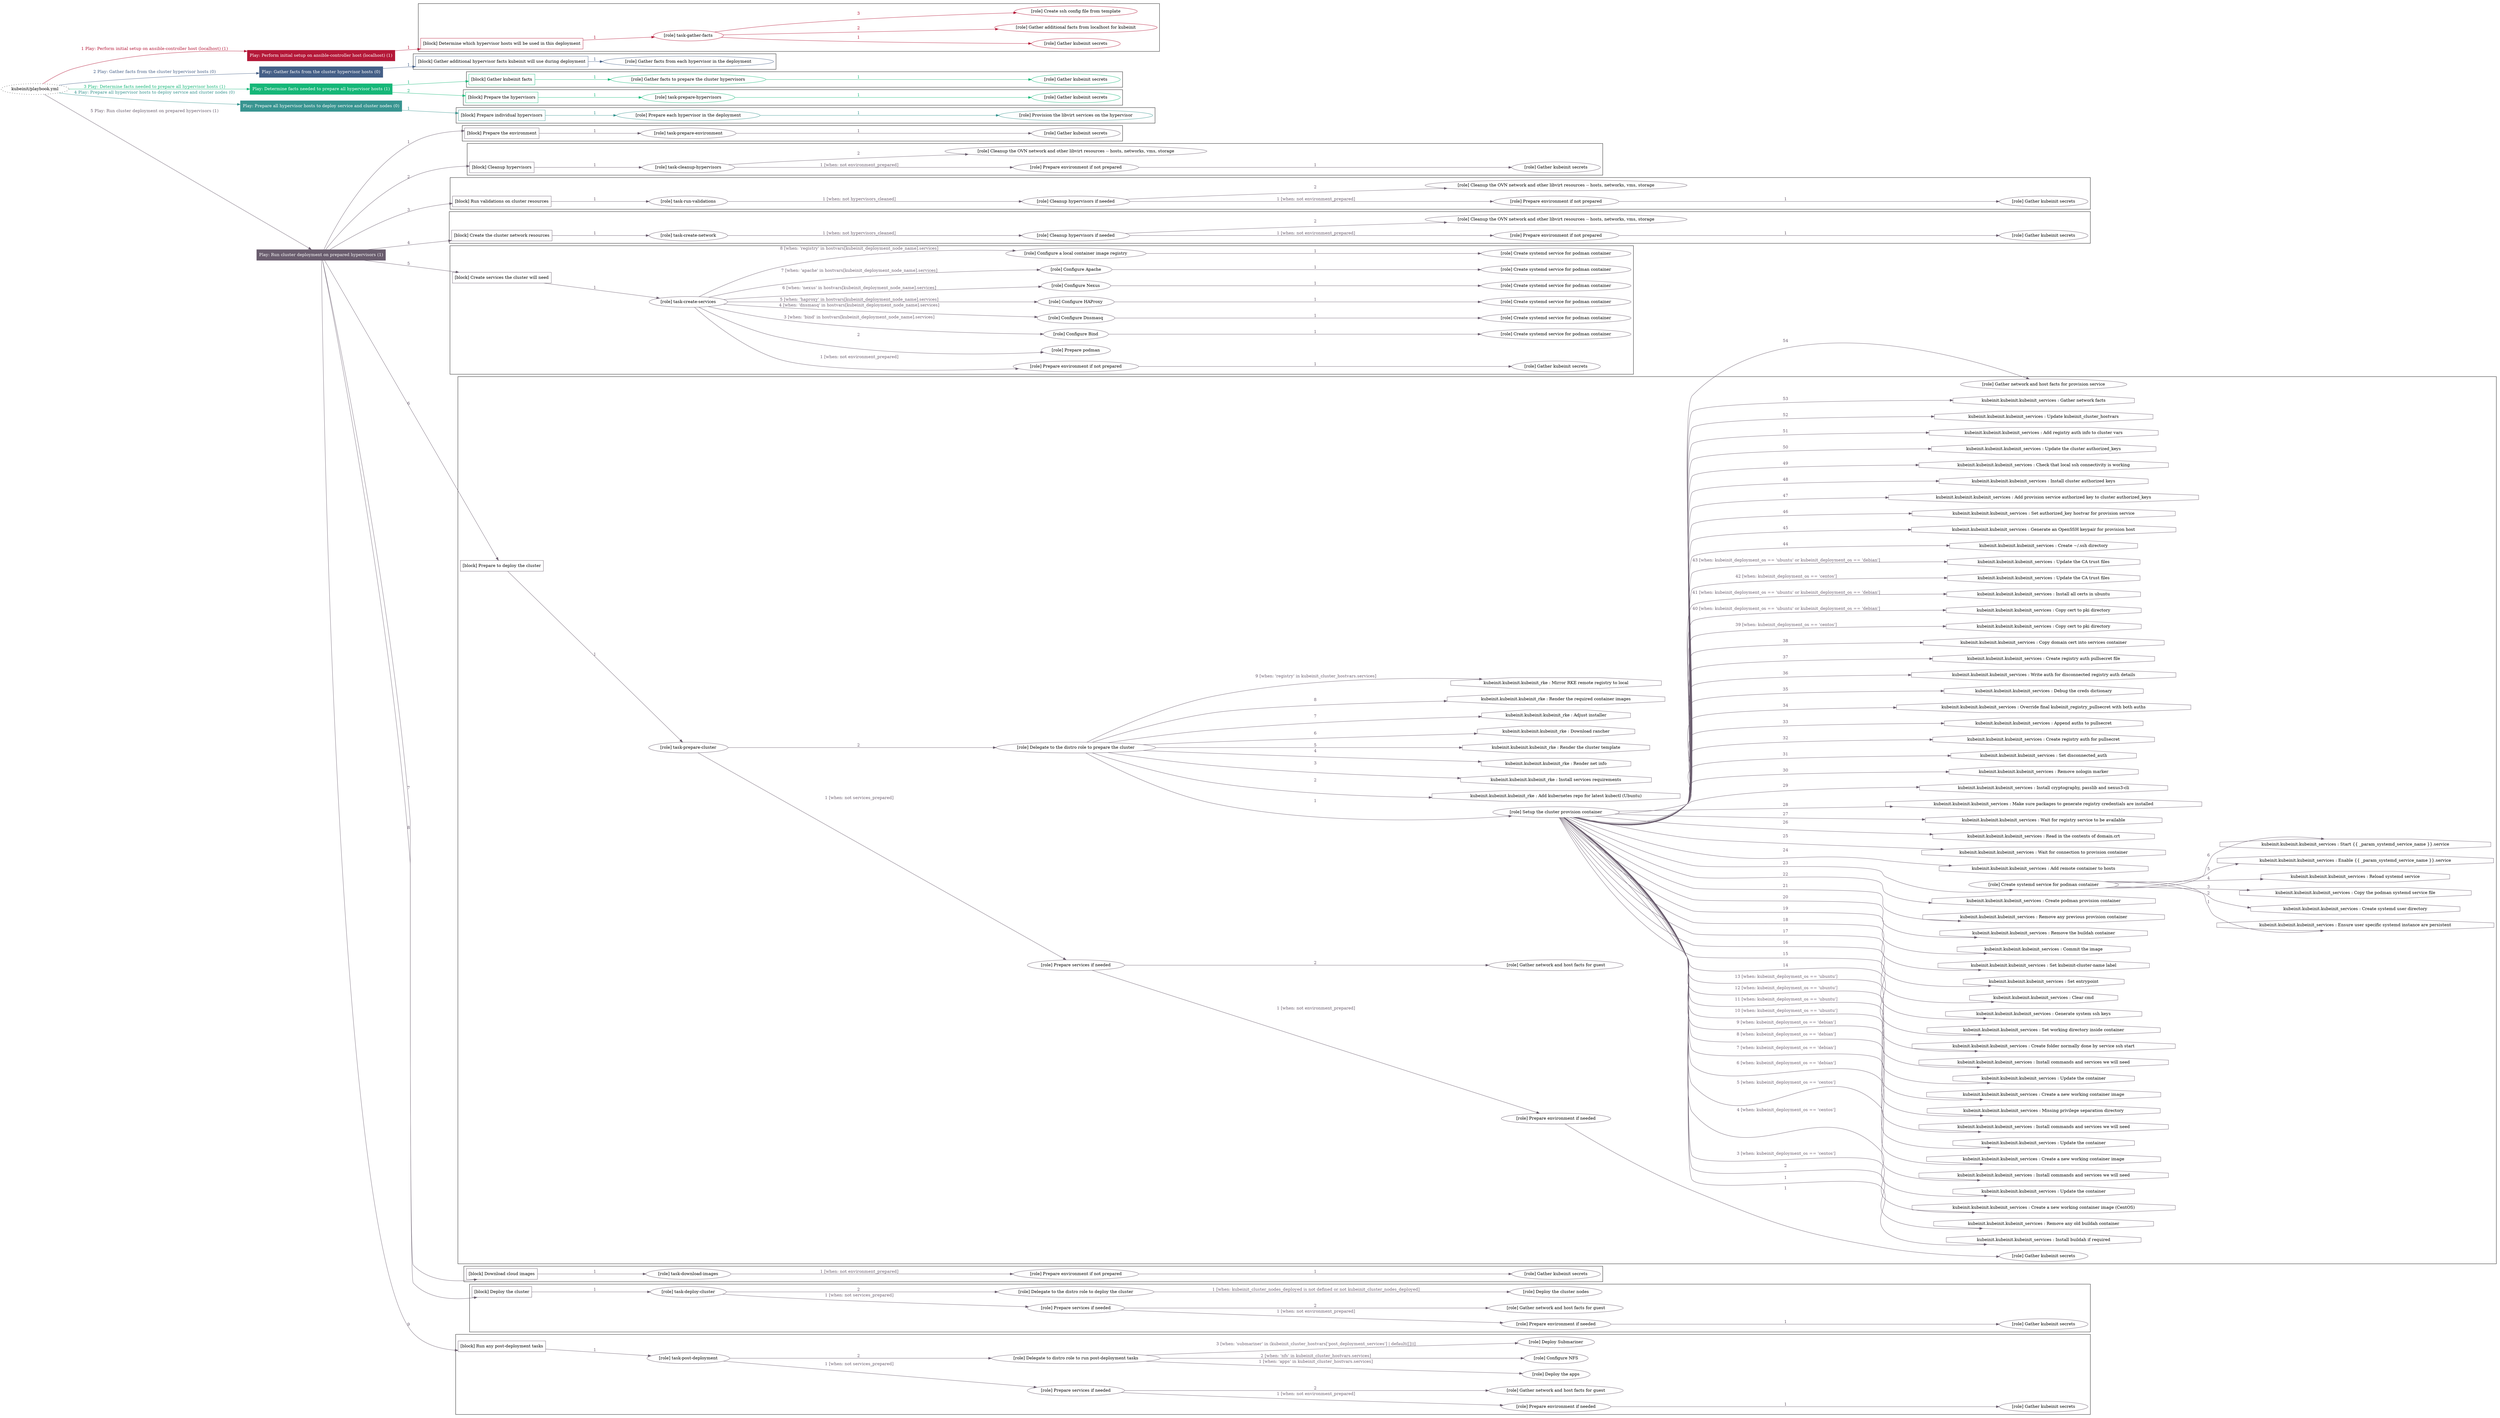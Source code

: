 digraph {
	graph [concentrate=true ordering=in rankdir=LR ratio=fill]
	edge [esep=5 sep=10]
	"kubeinit/playbook.yml" [URL="/home/runner/work/kubeinit/kubeinit/kubeinit/playbook.yml" id=playbook_77e844d1 style=dotted]
	"kubeinit/playbook.yml" -> play_0b7ab3a9 [label="1 Play: Perform initial setup on ansible-controller host (localhost) (1)" color="#b41838" fontcolor="#b41838" id=edge_play_0b7ab3a9 labeltooltip="1 Play: Perform initial setup on ansible-controller host (localhost) (1)" tooltip="1 Play: Perform initial setup on ansible-controller host (localhost) (1)"]
	subgraph "Play: Perform initial setup on ansible-controller host (localhost) (1)" {
		play_0b7ab3a9 [label="Play: Perform initial setup on ansible-controller host (localhost) (1)" URL="/home/runner/work/kubeinit/kubeinit/kubeinit/playbook.yml" color="#b41838" fontcolor="#ffffff" id=play_0b7ab3a9 shape=box style=filled tooltip=localhost]
		play_0b7ab3a9 -> block_0b008a5c [label=1 color="#b41838" fontcolor="#b41838" id=edge_block_0b008a5c labeltooltip=1 tooltip=1]
		subgraph cluster_block_0b008a5c {
			block_0b008a5c [label="[block] Determine which hypervisor hosts will be used in this deployment" URL="/home/runner/work/kubeinit/kubeinit/kubeinit/playbook.yml" color="#b41838" id=block_0b008a5c labeltooltip="Determine which hypervisor hosts will be used in this deployment" shape=box tooltip="Determine which hypervisor hosts will be used in this deployment"]
			block_0b008a5c -> role_8025e87a [label="1 " color="#b41838" fontcolor="#b41838" id=edge_role_8025e87a labeltooltip="1 " tooltip="1 "]
			subgraph "task-gather-facts" {
				role_8025e87a [label="[role] task-gather-facts" URL="/home/runner/work/kubeinit/kubeinit/kubeinit/playbook.yml" color="#b41838" id=role_8025e87a tooltip="task-gather-facts"]
				role_8025e87a -> role_bfa8cfb3 [label="1 " color="#b41838" fontcolor="#b41838" id=edge_role_bfa8cfb3 labeltooltip="1 " tooltip="1 "]
				subgraph "Gather kubeinit secrets" {
					role_bfa8cfb3 [label="[role] Gather kubeinit secrets" URL="/home/runner/.ansible/collections/ansible_collections/kubeinit/kubeinit/roles/kubeinit_prepare/tasks/build_hypervisors_group.yml" color="#b41838" id=role_bfa8cfb3 tooltip="Gather kubeinit secrets"]
				}
				role_8025e87a -> role_884c8279 [label="2 " color="#b41838" fontcolor="#b41838" id=edge_role_884c8279 labeltooltip="2 " tooltip="2 "]
				subgraph "Gather additional facts from localhost for kubeinit" {
					role_884c8279 [label="[role] Gather additional facts from localhost for kubeinit" URL="/home/runner/.ansible/collections/ansible_collections/kubeinit/kubeinit/roles/kubeinit_prepare/tasks/build_hypervisors_group.yml" color="#b41838" id=role_884c8279 tooltip="Gather additional facts from localhost for kubeinit"]
				}
				role_8025e87a -> role_eef0e3b4 [label="3 " color="#b41838" fontcolor="#b41838" id=edge_role_eef0e3b4 labeltooltip="3 " tooltip="3 "]
				subgraph "Create ssh config file from template" {
					role_eef0e3b4 [label="[role] Create ssh config file from template" URL="/home/runner/.ansible/collections/ansible_collections/kubeinit/kubeinit/roles/kubeinit_prepare/tasks/build_hypervisors_group.yml" color="#b41838" id=role_eef0e3b4 tooltip="Create ssh config file from template"]
				}
			}
		}
	}
	"kubeinit/playbook.yml" -> play_4e64d7fa [label="2 Play: Gather facts from the cluster hypervisor hosts (0)" color="#455f87" fontcolor="#455f87" id=edge_play_4e64d7fa labeltooltip="2 Play: Gather facts from the cluster hypervisor hosts (0)" tooltip="2 Play: Gather facts from the cluster hypervisor hosts (0)"]
	subgraph "Play: Gather facts from the cluster hypervisor hosts (0)" {
		play_4e64d7fa [label="Play: Gather facts from the cluster hypervisor hosts (0)" URL="/home/runner/work/kubeinit/kubeinit/kubeinit/playbook.yml" color="#455f87" fontcolor="#ffffff" id=play_4e64d7fa shape=box style=filled tooltip="Play: Gather facts from the cluster hypervisor hosts (0)"]
		play_4e64d7fa -> block_4e017085 [label=1 color="#455f87" fontcolor="#455f87" id=edge_block_4e017085 labeltooltip=1 tooltip=1]
		subgraph cluster_block_4e017085 {
			block_4e017085 [label="[block] Gather additional hypervisor facts kubeinit will use during deployment" URL="/home/runner/work/kubeinit/kubeinit/kubeinit/playbook.yml" color="#455f87" id=block_4e017085 labeltooltip="Gather additional hypervisor facts kubeinit will use during deployment" shape=box tooltip="Gather additional hypervisor facts kubeinit will use during deployment"]
			block_4e017085 -> role_c2a2a893 [label="1 " color="#455f87" fontcolor="#455f87" id=edge_role_c2a2a893 labeltooltip="1 " tooltip="1 "]
			subgraph "Gather facts from each hypervisor in the deployment" {
				role_c2a2a893 [label="[role] Gather facts from each hypervisor in the deployment" URL="/home/runner/work/kubeinit/kubeinit/kubeinit/playbook.yml" color="#455f87" id=role_c2a2a893 tooltip="Gather facts from each hypervisor in the deployment"]
			}
		}
	}
	"kubeinit/playbook.yml" -> play_f91d83e5 [label="3 Play: Determine facts needed to prepare all hypervisor hosts (1)" color="#15b778" fontcolor="#15b778" id=edge_play_f91d83e5 labeltooltip="3 Play: Determine facts needed to prepare all hypervisor hosts (1)" tooltip="3 Play: Determine facts needed to prepare all hypervisor hosts (1)"]
	subgraph "Play: Determine facts needed to prepare all hypervisor hosts (1)" {
		play_f91d83e5 [label="Play: Determine facts needed to prepare all hypervisor hosts (1)" URL="/home/runner/work/kubeinit/kubeinit/kubeinit/playbook.yml" color="#15b778" fontcolor="#ffffff" id=play_f91d83e5 shape=box style=filled tooltip=localhost]
		play_f91d83e5 -> block_e6b4a38d [label=1 color="#15b778" fontcolor="#15b778" id=edge_block_e6b4a38d labeltooltip=1 tooltip=1]
		subgraph cluster_block_e6b4a38d {
			block_e6b4a38d [label="[block] Gather kubeinit facts" URL="/home/runner/work/kubeinit/kubeinit/kubeinit/playbook.yml" color="#15b778" id=block_e6b4a38d labeltooltip="Gather kubeinit facts" shape=box tooltip="Gather kubeinit facts"]
			block_e6b4a38d -> role_2ee28b77 [label="1 " color="#15b778" fontcolor="#15b778" id=edge_role_2ee28b77 labeltooltip="1 " tooltip="1 "]
			subgraph "Gather facts to prepare the cluster hypervisors" {
				role_2ee28b77 [label="[role] Gather facts to prepare the cluster hypervisors" URL="/home/runner/work/kubeinit/kubeinit/kubeinit/playbook.yml" color="#15b778" id=role_2ee28b77 tooltip="Gather facts to prepare the cluster hypervisors"]
				role_2ee28b77 -> role_114a8617 [label="1 " color="#15b778" fontcolor="#15b778" id=edge_role_114a8617 labeltooltip="1 " tooltip="1 "]
				subgraph "Gather kubeinit secrets" {
					role_114a8617 [label="[role] Gather kubeinit secrets" URL="/home/runner/.ansible/collections/ansible_collections/kubeinit/kubeinit/roles/kubeinit_prepare/tasks/gather_kubeinit_facts.yml" color="#15b778" id=role_114a8617 tooltip="Gather kubeinit secrets"]
				}
			}
		}
		play_f91d83e5 -> block_c6e91b46 [label=2 color="#15b778" fontcolor="#15b778" id=edge_block_c6e91b46 labeltooltip=2 tooltip=2]
		subgraph cluster_block_c6e91b46 {
			block_c6e91b46 [label="[block] Prepare the hypervisors" URL="/home/runner/work/kubeinit/kubeinit/kubeinit/playbook.yml" color="#15b778" id=block_c6e91b46 labeltooltip="Prepare the hypervisors" shape=box tooltip="Prepare the hypervisors"]
			block_c6e91b46 -> role_ae0b749d [label="1 " color="#15b778" fontcolor="#15b778" id=edge_role_ae0b749d labeltooltip="1 " tooltip="1 "]
			subgraph "task-prepare-hypervisors" {
				role_ae0b749d [label="[role] task-prepare-hypervisors" URL="/home/runner/work/kubeinit/kubeinit/kubeinit/playbook.yml" color="#15b778" id=role_ae0b749d tooltip="task-prepare-hypervisors"]
				role_ae0b749d -> role_9e039490 [label="1 " color="#15b778" fontcolor="#15b778" id=edge_role_9e039490 labeltooltip="1 " tooltip="1 "]
				subgraph "Gather kubeinit secrets" {
					role_9e039490 [label="[role] Gather kubeinit secrets" URL="/home/runner/.ansible/collections/ansible_collections/kubeinit/kubeinit/roles/kubeinit_prepare/tasks/gather_kubeinit_facts.yml" color="#15b778" id=role_9e039490 tooltip="Gather kubeinit secrets"]
				}
			}
		}
	}
	"kubeinit/playbook.yml" -> play_76e8764b [label="4 Play: Prepare all hypervisor hosts to deploy service and cluster nodes (0)" color="#389490" fontcolor="#389490" id=edge_play_76e8764b labeltooltip="4 Play: Prepare all hypervisor hosts to deploy service and cluster nodes (0)" tooltip="4 Play: Prepare all hypervisor hosts to deploy service and cluster nodes (0)"]
	subgraph "Play: Prepare all hypervisor hosts to deploy service and cluster nodes (0)" {
		play_76e8764b [label="Play: Prepare all hypervisor hosts to deploy service and cluster nodes (0)" URL="/home/runner/work/kubeinit/kubeinit/kubeinit/playbook.yml" color="#389490" fontcolor="#ffffff" id=play_76e8764b shape=box style=filled tooltip="Play: Prepare all hypervisor hosts to deploy service and cluster nodes (0)"]
		play_76e8764b -> block_d20b730e [label=1 color="#389490" fontcolor="#389490" id=edge_block_d20b730e labeltooltip=1 tooltip=1]
		subgraph cluster_block_d20b730e {
			block_d20b730e [label="[block] Prepare individual hypervisors" URL="/home/runner/work/kubeinit/kubeinit/kubeinit/playbook.yml" color="#389490" id=block_d20b730e labeltooltip="Prepare individual hypervisors" shape=box tooltip="Prepare individual hypervisors"]
			block_d20b730e -> role_7f088799 [label="1 " color="#389490" fontcolor="#389490" id=edge_role_7f088799 labeltooltip="1 " tooltip="1 "]
			subgraph "Prepare each hypervisor in the deployment" {
				role_7f088799 [label="[role] Prepare each hypervisor in the deployment" URL="/home/runner/work/kubeinit/kubeinit/kubeinit/playbook.yml" color="#389490" id=role_7f088799 tooltip="Prepare each hypervisor in the deployment"]
				role_7f088799 -> role_e7bd32f2 [label="1 " color="#389490" fontcolor="#389490" id=edge_role_e7bd32f2 labeltooltip="1 " tooltip="1 "]
				subgraph "Provision the libvirt services on the hypervisor" {
					role_e7bd32f2 [label="[role] Provision the libvirt services on the hypervisor" URL="/home/runner/.ansible/collections/ansible_collections/kubeinit/kubeinit/roles/kubeinit_prepare/tasks/prepare_hypervisor.yml" color="#389490" id=role_e7bd32f2 tooltip="Provision the libvirt services on the hypervisor"]
				}
			}
		}
	}
	"kubeinit/playbook.yml" -> play_f9acb8ab [label="5 Play: Run cluster deployment on prepared hypervisors (1)" color="#6a5d6e" fontcolor="#6a5d6e" id=edge_play_f9acb8ab labeltooltip="5 Play: Run cluster deployment on prepared hypervisors (1)" tooltip="5 Play: Run cluster deployment on prepared hypervisors (1)"]
	subgraph "Play: Run cluster deployment on prepared hypervisors (1)" {
		play_f9acb8ab [label="Play: Run cluster deployment on prepared hypervisors (1)" URL="/home/runner/work/kubeinit/kubeinit/kubeinit/playbook.yml" color="#6a5d6e" fontcolor="#ffffff" id=play_f9acb8ab shape=box style=filled tooltip=localhost]
		play_f9acb8ab -> block_b752883b [label=1 color="#6a5d6e" fontcolor="#6a5d6e" id=edge_block_b752883b labeltooltip=1 tooltip=1]
		subgraph cluster_block_b752883b {
			block_b752883b [label="[block] Prepare the environment" URL="/home/runner/work/kubeinit/kubeinit/kubeinit/playbook.yml" color="#6a5d6e" id=block_b752883b labeltooltip="Prepare the environment" shape=box tooltip="Prepare the environment"]
			block_b752883b -> role_9d4cb50a [label="1 " color="#6a5d6e" fontcolor="#6a5d6e" id=edge_role_9d4cb50a labeltooltip="1 " tooltip="1 "]
			subgraph "task-prepare-environment" {
				role_9d4cb50a [label="[role] task-prepare-environment" URL="/home/runner/work/kubeinit/kubeinit/kubeinit/playbook.yml" color="#6a5d6e" id=role_9d4cb50a tooltip="task-prepare-environment"]
				role_9d4cb50a -> role_96386974 [label="1 " color="#6a5d6e" fontcolor="#6a5d6e" id=edge_role_96386974 labeltooltip="1 " tooltip="1 "]
				subgraph "Gather kubeinit secrets" {
					role_96386974 [label="[role] Gather kubeinit secrets" URL="/home/runner/.ansible/collections/ansible_collections/kubeinit/kubeinit/roles/kubeinit_prepare/tasks/gather_kubeinit_facts.yml" color="#6a5d6e" id=role_96386974 tooltip="Gather kubeinit secrets"]
				}
			}
		}
		play_f9acb8ab -> block_12be8254 [label=2 color="#6a5d6e" fontcolor="#6a5d6e" id=edge_block_12be8254 labeltooltip=2 tooltip=2]
		subgraph cluster_block_12be8254 {
			block_12be8254 [label="[block] Cleanup hypervisors" URL="/home/runner/work/kubeinit/kubeinit/kubeinit/playbook.yml" color="#6a5d6e" id=block_12be8254 labeltooltip="Cleanup hypervisors" shape=box tooltip="Cleanup hypervisors"]
			block_12be8254 -> role_558d6c09 [label="1 " color="#6a5d6e" fontcolor="#6a5d6e" id=edge_role_558d6c09 labeltooltip="1 " tooltip="1 "]
			subgraph "task-cleanup-hypervisors" {
				role_558d6c09 [label="[role] task-cleanup-hypervisors" URL="/home/runner/work/kubeinit/kubeinit/kubeinit/playbook.yml" color="#6a5d6e" id=role_558d6c09 tooltip="task-cleanup-hypervisors"]
				role_558d6c09 -> role_f63ceccf [label="1 [when: not environment_prepared]" color="#6a5d6e" fontcolor="#6a5d6e" id=edge_role_f63ceccf labeltooltip="1 [when: not environment_prepared]" tooltip="1 [when: not environment_prepared]"]
				subgraph "Prepare environment if not prepared" {
					role_f63ceccf [label="[role] Prepare environment if not prepared" URL="/home/runner/.ansible/collections/ansible_collections/kubeinit/kubeinit/roles/kubeinit_prepare/tasks/cleanup_hypervisors.yml" color="#6a5d6e" id=role_f63ceccf tooltip="Prepare environment if not prepared"]
					role_f63ceccf -> role_528ece25 [label="1 " color="#6a5d6e" fontcolor="#6a5d6e" id=edge_role_528ece25 labeltooltip="1 " tooltip="1 "]
					subgraph "Gather kubeinit secrets" {
						role_528ece25 [label="[role] Gather kubeinit secrets" URL="/home/runner/.ansible/collections/ansible_collections/kubeinit/kubeinit/roles/kubeinit_prepare/tasks/gather_kubeinit_facts.yml" color="#6a5d6e" id=role_528ece25 tooltip="Gather kubeinit secrets"]
					}
				}
				role_558d6c09 -> role_e7936676 [label="2 " color="#6a5d6e" fontcolor="#6a5d6e" id=edge_role_e7936676 labeltooltip="2 " tooltip="2 "]
				subgraph "Cleanup the OVN network and other libvirt resources -- hosts, networks, vms, storage" {
					role_e7936676 [label="[role] Cleanup the OVN network and other libvirt resources -- hosts, networks, vms, storage" URL="/home/runner/.ansible/collections/ansible_collections/kubeinit/kubeinit/roles/kubeinit_prepare/tasks/cleanup_hypervisors.yml" color="#6a5d6e" id=role_e7936676 tooltip="Cleanup the OVN network and other libvirt resources -- hosts, networks, vms, storage"]
				}
			}
		}
		play_f9acb8ab -> block_4d831ce4 [label=3 color="#6a5d6e" fontcolor="#6a5d6e" id=edge_block_4d831ce4 labeltooltip=3 tooltip=3]
		subgraph cluster_block_4d831ce4 {
			block_4d831ce4 [label="[block] Run validations on cluster resources" URL="/home/runner/work/kubeinit/kubeinit/kubeinit/playbook.yml" color="#6a5d6e" id=block_4d831ce4 labeltooltip="Run validations on cluster resources" shape=box tooltip="Run validations on cluster resources"]
			block_4d831ce4 -> role_35da2cd7 [label="1 " color="#6a5d6e" fontcolor="#6a5d6e" id=edge_role_35da2cd7 labeltooltip="1 " tooltip="1 "]
			subgraph "task-run-validations" {
				role_35da2cd7 [label="[role] task-run-validations" URL="/home/runner/work/kubeinit/kubeinit/kubeinit/playbook.yml" color="#6a5d6e" id=role_35da2cd7 tooltip="task-run-validations"]
				role_35da2cd7 -> role_350a6491 [label="1 [when: not hypervisors_cleaned]" color="#6a5d6e" fontcolor="#6a5d6e" id=edge_role_350a6491 labeltooltip="1 [when: not hypervisors_cleaned]" tooltip="1 [when: not hypervisors_cleaned]"]
				subgraph "Cleanup hypervisors if needed" {
					role_350a6491 [label="[role] Cleanup hypervisors if needed" URL="/home/runner/.ansible/collections/ansible_collections/kubeinit/kubeinit/roles/kubeinit_validations/tasks/main.yml" color="#6a5d6e" id=role_350a6491 tooltip="Cleanup hypervisors if needed"]
					role_350a6491 -> role_b7ea22c3 [label="1 [when: not environment_prepared]" color="#6a5d6e" fontcolor="#6a5d6e" id=edge_role_b7ea22c3 labeltooltip="1 [when: not environment_prepared]" tooltip="1 [when: not environment_prepared]"]
					subgraph "Prepare environment if not prepared" {
						role_b7ea22c3 [label="[role] Prepare environment if not prepared" URL="/home/runner/.ansible/collections/ansible_collections/kubeinit/kubeinit/roles/kubeinit_prepare/tasks/cleanup_hypervisors.yml" color="#6a5d6e" id=role_b7ea22c3 tooltip="Prepare environment if not prepared"]
						role_b7ea22c3 -> role_27eb2966 [label="1 " color="#6a5d6e" fontcolor="#6a5d6e" id=edge_role_27eb2966 labeltooltip="1 " tooltip="1 "]
						subgraph "Gather kubeinit secrets" {
							role_27eb2966 [label="[role] Gather kubeinit secrets" URL="/home/runner/.ansible/collections/ansible_collections/kubeinit/kubeinit/roles/kubeinit_prepare/tasks/gather_kubeinit_facts.yml" color="#6a5d6e" id=role_27eb2966 tooltip="Gather kubeinit secrets"]
						}
					}
					role_350a6491 -> role_5c0831e9 [label="2 " color="#6a5d6e" fontcolor="#6a5d6e" id=edge_role_5c0831e9 labeltooltip="2 " tooltip="2 "]
					subgraph "Cleanup the OVN network and other libvirt resources -- hosts, networks, vms, storage" {
						role_5c0831e9 [label="[role] Cleanup the OVN network and other libvirt resources -- hosts, networks, vms, storage" URL="/home/runner/.ansible/collections/ansible_collections/kubeinit/kubeinit/roles/kubeinit_prepare/tasks/cleanup_hypervisors.yml" color="#6a5d6e" id=role_5c0831e9 tooltip="Cleanup the OVN network and other libvirt resources -- hosts, networks, vms, storage"]
					}
				}
			}
		}
		play_f9acb8ab -> block_7db42ae1 [label=4 color="#6a5d6e" fontcolor="#6a5d6e" id=edge_block_7db42ae1 labeltooltip=4 tooltip=4]
		subgraph cluster_block_7db42ae1 {
			block_7db42ae1 [label="[block] Create the cluster network resources" URL="/home/runner/work/kubeinit/kubeinit/kubeinit/playbook.yml" color="#6a5d6e" id=block_7db42ae1 labeltooltip="Create the cluster network resources" shape=box tooltip="Create the cluster network resources"]
			block_7db42ae1 -> role_9405d2de [label="1 " color="#6a5d6e" fontcolor="#6a5d6e" id=edge_role_9405d2de labeltooltip="1 " tooltip="1 "]
			subgraph "task-create-network" {
				role_9405d2de [label="[role] task-create-network" URL="/home/runner/work/kubeinit/kubeinit/kubeinit/playbook.yml" color="#6a5d6e" id=role_9405d2de tooltip="task-create-network"]
				role_9405d2de -> role_7baeefdd [label="1 [when: not hypervisors_cleaned]" color="#6a5d6e" fontcolor="#6a5d6e" id=edge_role_7baeefdd labeltooltip="1 [when: not hypervisors_cleaned]" tooltip="1 [when: not hypervisors_cleaned]"]
				subgraph "Cleanup hypervisors if needed" {
					role_7baeefdd [label="[role] Cleanup hypervisors if needed" URL="/home/runner/.ansible/collections/ansible_collections/kubeinit/kubeinit/roles/kubeinit_libvirt/tasks/create_network.yml" color="#6a5d6e" id=role_7baeefdd tooltip="Cleanup hypervisors if needed"]
					role_7baeefdd -> role_233998e7 [label="1 [when: not environment_prepared]" color="#6a5d6e" fontcolor="#6a5d6e" id=edge_role_233998e7 labeltooltip="1 [when: not environment_prepared]" tooltip="1 [when: not environment_prepared]"]
					subgraph "Prepare environment if not prepared" {
						role_233998e7 [label="[role] Prepare environment if not prepared" URL="/home/runner/.ansible/collections/ansible_collections/kubeinit/kubeinit/roles/kubeinit_prepare/tasks/cleanup_hypervisors.yml" color="#6a5d6e" id=role_233998e7 tooltip="Prepare environment if not prepared"]
						role_233998e7 -> role_72772f91 [label="1 " color="#6a5d6e" fontcolor="#6a5d6e" id=edge_role_72772f91 labeltooltip="1 " tooltip="1 "]
						subgraph "Gather kubeinit secrets" {
							role_72772f91 [label="[role] Gather kubeinit secrets" URL="/home/runner/.ansible/collections/ansible_collections/kubeinit/kubeinit/roles/kubeinit_prepare/tasks/gather_kubeinit_facts.yml" color="#6a5d6e" id=role_72772f91 tooltip="Gather kubeinit secrets"]
						}
					}
					role_7baeefdd -> role_b785e276 [label="2 " color="#6a5d6e" fontcolor="#6a5d6e" id=edge_role_b785e276 labeltooltip="2 " tooltip="2 "]
					subgraph "Cleanup the OVN network and other libvirt resources -- hosts, networks, vms, storage" {
						role_b785e276 [label="[role] Cleanup the OVN network and other libvirt resources -- hosts, networks, vms, storage" URL="/home/runner/.ansible/collections/ansible_collections/kubeinit/kubeinit/roles/kubeinit_prepare/tasks/cleanup_hypervisors.yml" color="#6a5d6e" id=role_b785e276 tooltip="Cleanup the OVN network and other libvirt resources -- hosts, networks, vms, storage"]
					}
				}
			}
		}
		play_f9acb8ab -> block_c82ef7b0 [label=5 color="#6a5d6e" fontcolor="#6a5d6e" id=edge_block_c82ef7b0 labeltooltip=5 tooltip=5]
		subgraph cluster_block_c82ef7b0 {
			block_c82ef7b0 [label="[block] Create services the cluster will need" URL="/home/runner/work/kubeinit/kubeinit/kubeinit/playbook.yml" color="#6a5d6e" id=block_c82ef7b0 labeltooltip="Create services the cluster will need" shape=box tooltip="Create services the cluster will need"]
			block_c82ef7b0 -> role_a3fa5c57 [label="1 " color="#6a5d6e" fontcolor="#6a5d6e" id=edge_role_a3fa5c57 labeltooltip="1 " tooltip="1 "]
			subgraph "task-create-services" {
				role_a3fa5c57 [label="[role] task-create-services" URL="/home/runner/work/kubeinit/kubeinit/kubeinit/playbook.yml" color="#6a5d6e" id=role_a3fa5c57 tooltip="task-create-services"]
				role_a3fa5c57 -> role_ee0a5bcc [label="1 [when: not environment_prepared]" color="#6a5d6e" fontcolor="#6a5d6e" id=edge_role_ee0a5bcc labeltooltip="1 [when: not environment_prepared]" tooltip="1 [when: not environment_prepared]"]
				subgraph "Prepare environment if not prepared" {
					role_ee0a5bcc [label="[role] Prepare environment if not prepared" URL="/home/runner/.ansible/collections/ansible_collections/kubeinit/kubeinit/roles/kubeinit_services/tasks/main.yml" color="#6a5d6e" id=role_ee0a5bcc tooltip="Prepare environment if not prepared"]
					role_ee0a5bcc -> role_a7014197 [label="1 " color="#6a5d6e" fontcolor="#6a5d6e" id=edge_role_a7014197 labeltooltip="1 " tooltip="1 "]
					subgraph "Gather kubeinit secrets" {
						role_a7014197 [label="[role] Gather kubeinit secrets" URL="/home/runner/.ansible/collections/ansible_collections/kubeinit/kubeinit/roles/kubeinit_prepare/tasks/gather_kubeinit_facts.yml" color="#6a5d6e" id=role_a7014197 tooltip="Gather kubeinit secrets"]
					}
				}
				role_a3fa5c57 -> role_2e3a862b [label="2 " color="#6a5d6e" fontcolor="#6a5d6e" id=edge_role_2e3a862b labeltooltip="2 " tooltip="2 "]
				subgraph "Prepare podman" {
					role_2e3a862b [label="[role] Prepare podman" URL="/home/runner/.ansible/collections/ansible_collections/kubeinit/kubeinit/roles/kubeinit_services/tasks/00_create_service_pod.yml" color="#6a5d6e" id=role_2e3a862b tooltip="Prepare podman"]
				}
				role_a3fa5c57 -> role_59a07f0d [label="3 [when: 'bind' in hostvars[kubeinit_deployment_node_name].services]" color="#6a5d6e" fontcolor="#6a5d6e" id=edge_role_59a07f0d labeltooltip="3 [when: 'bind' in hostvars[kubeinit_deployment_node_name].services]" tooltip="3 [when: 'bind' in hostvars[kubeinit_deployment_node_name].services]"]
				subgraph "Configure Bind" {
					role_59a07f0d [label="[role] Configure Bind" URL="/home/runner/.ansible/collections/ansible_collections/kubeinit/kubeinit/roles/kubeinit_services/tasks/start_services_containers.yml" color="#6a5d6e" id=role_59a07f0d tooltip="Configure Bind"]
					role_59a07f0d -> role_63a6ca3d [label="1 " color="#6a5d6e" fontcolor="#6a5d6e" id=edge_role_63a6ca3d labeltooltip="1 " tooltip="1 "]
					subgraph "Create systemd service for podman container" {
						role_63a6ca3d [label="[role] Create systemd service for podman container" URL="/home/runner/.ansible/collections/ansible_collections/kubeinit/kubeinit/roles/kubeinit_bind/tasks/main.yml" color="#6a5d6e" id=role_63a6ca3d tooltip="Create systemd service for podman container"]
					}
				}
				role_a3fa5c57 -> role_7d51a0ac [label="4 [when: 'dnsmasq' in hostvars[kubeinit_deployment_node_name].services]" color="#6a5d6e" fontcolor="#6a5d6e" id=edge_role_7d51a0ac labeltooltip="4 [when: 'dnsmasq' in hostvars[kubeinit_deployment_node_name].services]" tooltip="4 [when: 'dnsmasq' in hostvars[kubeinit_deployment_node_name].services]"]
				subgraph "Configure Dnsmasq" {
					role_7d51a0ac [label="[role] Configure Dnsmasq" URL="/home/runner/.ansible/collections/ansible_collections/kubeinit/kubeinit/roles/kubeinit_services/tasks/start_services_containers.yml" color="#6a5d6e" id=role_7d51a0ac tooltip="Configure Dnsmasq"]
					role_7d51a0ac -> role_12cdad83 [label="1 " color="#6a5d6e" fontcolor="#6a5d6e" id=edge_role_12cdad83 labeltooltip="1 " tooltip="1 "]
					subgraph "Create systemd service for podman container" {
						role_12cdad83 [label="[role] Create systemd service for podman container" URL="/home/runner/.ansible/collections/ansible_collections/kubeinit/kubeinit/roles/kubeinit_dnsmasq/tasks/main.yml" color="#6a5d6e" id=role_12cdad83 tooltip="Create systemd service for podman container"]
					}
				}
				role_a3fa5c57 -> role_ffb7f637 [label="5 [when: 'haproxy' in hostvars[kubeinit_deployment_node_name].services]" color="#6a5d6e" fontcolor="#6a5d6e" id=edge_role_ffb7f637 labeltooltip="5 [when: 'haproxy' in hostvars[kubeinit_deployment_node_name].services]" tooltip="5 [when: 'haproxy' in hostvars[kubeinit_deployment_node_name].services]"]
				subgraph "Configure HAProxy" {
					role_ffb7f637 [label="[role] Configure HAProxy" URL="/home/runner/.ansible/collections/ansible_collections/kubeinit/kubeinit/roles/kubeinit_services/tasks/start_services_containers.yml" color="#6a5d6e" id=role_ffb7f637 tooltip="Configure HAProxy"]
					role_ffb7f637 -> role_ee0c97a9 [label="1 " color="#6a5d6e" fontcolor="#6a5d6e" id=edge_role_ee0c97a9 labeltooltip="1 " tooltip="1 "]
					subgraph "Create systemd service for podman container" {
						role_ee0c97a9 [label="[role] Create systemd service for podman container" URL="/home/runner/.ansible/collections/ansible_collections/kubeinit/kubeinit/roles/kubeinit_haproxy/tasks/main.yml" color="#6a5d6e" id=role_ee0c97a9 tooltip="Create systemd service for podman container"]
					}
				}
				role_a3fa5c57 -> role_05d6b154 [label="6 [when: 'nexus' in hostvars[kubeinit_deployment_node_name].services]" color="#6a5d6e" fontcolor="#6a5d6e" id=edge_role_05d6b154 labeltooltip="6 [when: 'nexus' in hostvars[kubeinit_deployment_node_name].services]" tooltip="6 [when: 'nexus' in hostvars[kubeinit_deployment_node_name].services]"]
				subgraph "Configure Nexus" {
					role_05d6b154 [label="[role] Configure Nexus" URL="/home/runner/.ansible/collections/ansible_collections/kubeinit/kubeinit/roles/kubeinit_services/tasks/start_services_containers.yml" color="#6a5d6e" id=role_05d6b154 tooltip="Configure Nexus"]
					role_05d6b154 -> role_eee3c8db [label="1 " color="#6a5d6e" fontcolor="#6a5d6e" id=edge_role_eee3c8db labeltooltip="1 " tooltip="1 "]
					subgraph "Create systemd service for podman container" {
						role_eee3c8db [label="[role] Create systemd service for podman container" URL="/home/runner/.ansible/collections/ansible_collections/kubeinit/kubeinit/roles/kubeinit_nexus/tasks/main.yml" color="#6a5d6e" id=role_eee3c8db tooltip="Create systemd service for podman container"]
					}
				}
				role_a3fa5c57 -> role_4baecb31 [label="7 [when: 'apache' in hostvars[kubeinit_deployment_node_name].services]" color="#6a5d6e" fontcolor="#6a5d6e" id=edge_role_4baecb31 labeltooltip="7 [when: 'apache' in hostvars[kubeinit_deployment_node_name].services]" tooltip="7 [when: 'apache' in hostvars[kubeinit_deployment_node_name].services]"]
				subgraph "Configure Apache" {
					role_4baecb31 [label="[role] Configure Apache" URL="/home/runner/.ansible/collections/ansible_collections/kubeinit/kubeinit/roles/kubeinit_services/tasks/start_services_containers.yml" color="#6a5d6e" id=role_4baecb31 tooltip="Configure Apache"]
					role_4baecb31 -> role_e9390281 [label="1 " color="#6a5d6e" fontcolor="#6a5d6e" id=edge_role_e9390281 labeltooltip="1 " tooltip="1 "]
					subgraph "Create systemd service for podman container" {
						role_e9390281 [label="[role] Create systemd service for podman container" URL="/home/runner/.ansible/collections/ansible_collections/kubeinit/kubeinit/roles/kubeinit_apache/tasks/main.yml" color="#6a5d6e" id=role_e9390281 tooltip="Create systemd service for podman container"]
					}
				}
				role_a3fa5c57 -> role_cbc37786 [label="8 [when: 'registry' in hostvars[kubeinit_deployment_node_name].services]" color="#6a5d6e" fontcolor="#6a5d6e" id=edge_role_cbc37786 labeltooltip="8 [when: 'registry' in hostvars[kubeinit_deployment_node_name].services]" tooltip="8 [when: 'registry' in hostvars[kubeinit_deployment_node_name].services]"]
				subgraph "Configure a local container image registry" {
					role_cbc37786 [label="[role] Configure a local container image registry" URL="/home/runner/.ansible/collections/ansible_collections/kubeinit/kubeinit/roles/kubeinit_services/tasks/start_services_containers.yml" color="#6a5d6e" id=role_cbc37786 tooltip="Configure a local container image registry"]
					role_cbc37786 -> role_0f3f64ec [label="1 " color="#6a5d6e" fontcolor="#6a5d6e" id=edge_role_0f3f64ec labeltooltip="1 " tooltip="1 "]
					subgraph "Create systemd service for podman container" {
						role_0f3f64ec [label="[role] Create systemd service for podman container" URL="/home/runner/.ansible/collections/ansible_collections/kubeinit/kubeinit/roles/kubeinit_registry/tasks/main.yml" color="#6a5d6e" id=role_0f3f64ec tooltip="Create systemd service for podman container"]
					}
				}
			}
		}
		play_f9acb8ab -> block_6542b71f [label=6 color="#6a5d6e" fontcolor="#6a5d6e" id=edge_block_6542b71f labeltooltip=6 tooltip=6]
		subgraph cluster_block_6542b71f {
			block_6542b71f [label="[block] Prepare to deploy the cluster" URL="/home/runner/work/kubeinit/kubeinit/kubeinit/playbook.yml" color="#6a5d6e" id=block_6542b71f labeltooltip="Prepare to deploy the cluster" shape=box tooltip="Prepare to deploy the cluster"]
			block_6542b71f -> role_6853e930 [label="1 " color="#6a5d6e" fontcolor="#6a5d6e" id=edge_role_6853e930 labeltooltip="1 " tooltip="1 "]
			subgraph "task-prepare-cluster" {
				role_6853e930 [label="[role] task-prepare-cluster" URL="/home/runner/work/kubeinit/kubeinit/kubeinit/playbook.yml" color="#6a5d6e" id=role_6853e930 tooltip="task-prepare-cluster"]
				role_6853e930 -> role_7a9c0492 [label="1 [when: not services_prepared]" color="#6a5d6e" fontcolor="#6a5d6e" id=edge_role_7a9c0492 labeltooltip="1 [when: not services_prepared]" tooltip="1 [when: not services_prepared]"]
				subgraph "Prepare services if needed" {
					role_7a9c0492 [label="[role] Prepare services if needed" URL="/home/runner/.ansible/collections/ansible_collections/kubeinit/kubeinit/roles/kubeinit_prepare/tasks/prepare_cluster.yml" color="#6a5d6e" id=role_7a9c0492 tooltip="Prepare services if needed"]
					role_7a9c0492 -> role_99acf04a [label="1 [when: not environment_prepared]" color="#6a5d6e" fontcolor="#6a5d6e" id=edge_role_99acf04a labeltooltip="1 [when: not environment_prepared]" tooltip="1 [when: not environment_prepared]"]
					subgraph "Prepare environment if needed" {
						role_99acf04a [label="[role] Prepare environment if needed" URL="/home/runner/.ansible/collections/ansible_collections/kubeinit/kubeinit/roles/kubeinit_services/tasks/prepare_services.yml" color="#6a5d6e" id=role_99acf04a tooltip="Prepare environment if needed"]
						role_99acf04a -> role_4daa7a35 [label="1 " color="#6a5d6e" fontcolor="#6a5d6e" id=edge_role_4daa7a35 labeltooltip="1 " tooltip="1 "]
						subgraph "Gather kubeinit secrets" {
							role_4daa7a35 [label="[role] Gather kubeinit secrets" URL="/home/runner/.ansible/collections/ansible_collections/kubeinit/kubeinit/roles/kubeinit_prepare/tasks/gather_kubeinit_facts.yml" color="#6a5d6e" id=role_4daa7a35 tooltip="Gather kubeinit secrets"]
						}
					}
					role_7a9c0492 -> role_b24acce8 [label="2 " color="#6a5d6e" fontcolor="#6a5d6e" id=edge_role_b24acce8 labeltooltip="2 " tooltip="2 "]
					subgraph "Gather network and host facts for guest" {
						role_b24acce8 [label="[role] Gather network and host facts for guest" URL="/home/runner/.ansible/collections/ansible_collections/kubeinit/kubeinit/roles/kubeinit_services/tasks/prepare_services.yml" color="#6a5d6e" id=role_b24acce8 tooltip="Gather network and host facts for guest"]
					}
				}
				role_6853e930 -> role_2ba82a4a [label="2 " color="#6a5d6e" fontcolor="#6a5d6e" id=edge_role_2ba82a4a labeltooltip="2 " tooltip="2 "]
				subgraph "Delegate to the distro role to prepare the cluster" {
					role_2ba82a4a [label="[role] Delegate to the distro role to prepare the cluster" URL="/home/runner/.ansible/collections/ansible_collections/kubeinit/kubeinit/roles/kubeinit_prepare/tasks/prepare_cluster.yml" color="#6a5d6e" id=role_2ba82a4a tooltip="Delegate to the distro role to prepare the cluster"]
					role_2ba82a4a -> role_6f436d4d [label="1 " color="#6a5d6e" fontcolor="#6a5d6e" id=edge_role_6f436d4d labeltooltip="1 " tooltip="1 "]
					subgraph "Setup the cluster provision container" {
						role_6f436d4d [label="[role] Setup the cluster provision container" URL="/home/runner/.ansible/collections/ansible_collections/kubeinit/kubeinit/roles/kubeinit_rke/tasks/prepare_cluster.yml" color="#6a5d6e" id=role_6f436d4d tooltip="Setup the cluster provision container"]
						task_7adbf6dd [label="kubeinit.kubeinit.kubeinit_services : Install buildah if required" URL="/home/runner/.ansible/collections/ansible_collections/kubeinit/kubeinit/roles/kubeinit_services/tasks/create_provision_container.yml" color="#6a5d6e" id=task_7adbf6dd shape=octagon tooltip="kubeinit.kubeinit.kubeinit_services : Install buildah if required"]
						role_6f436d4d -> task_7adbf6dd [label="1 " color="#6a5d6e" fontcolor="#6a5d6e" id=edge_task_7adbf6dd labeltooltip="1 " tooltip="1 "]
						task_6a1eb71c [label="kubeinit.kubeinit.kubeinit_services : Remove any old buildah container" URL="/home/runner/.ansible/collections/ansible_collections/kubeinit/kubeinit/roles/kubeinit_services/tasks/create_provision_container.yml" color="#6a5d6e" id=task_6a1eb71c shape=octagon tooltip="kubeinit.kubeinit.kubeinit_services : Remove any old buildah container"]
						role_6f436d4d -> task_6a1eb71c [label="2 " color="#6a5d6e" fontcolor="#6a5d6e" id=edge_task_6a1eb71c labeltooltip="2 " tooltip="2 "]
						task_80e14d34 [label="kubeinit.kubeinit.kubeinit_services : Create a new working container image (CentOS)" URL="/home/runner/.ansible/collections/ansible_collections/kubeinit/kubeinit/roles/kubeinit_services/tasks/create_provision_container.yml" color="#6a5d6e" id=task_80e14d34 shape=octagon tooltip="kubeinit.kubeinit.kubeinit_services : Create a new working container image (CentOS)"]
						role_6f436d4d -> task_80e14d34 [label="3 [when: kubeinit_deployment_os == 'centos']" color="#6a5d6e" fontcolor="#6a5d6e" id=edge_task_80e14d34 labeltooltip="3 [when: kubeinit_deployment_os == 'centos']" tooltip="3 [when: kubeinit_deployment_os == 'centos']"]
						task_be0ba708 [label="kubeinit.kubeinit.kubeinit_services : Update the container" URL="/home/runner/.ansible/collections/ansible_collections/kubeinit/kubeinit/roles/kubeinit_services/tasks/create_provision_container.yml" color="#6a5d6e" id=task_be0ba708 shape=octagon tooltip="kubeinit.kubeinit.kubeinit_services : Update the container"]
						role_6f436d4d -> task_be0ba708 [label="4 [when: kubeinit_deployment_os == 'centos']" color="#6a5d6e" fontcolor="#6a5d6e" id=edge_task_be0ba708 labeltooltip="4 [when: kubeinit_deployment_os == 'centos']" tooltip="4 [when: kubeinit_deployment_os == 'centos']"]
						task_3190ba9e [label="kubeinit.kubeinit.kubeinit_services : Install commands and services we will need" URL="/home/runner/.ansible/collections/ansible_collections/kubeinit/kubeinit/roles/kubeinit_services/tasks/create_provision_container.yml" color="#6a5d6e" id=task_3190ba9e shape=octagon tooltip="kubeinit.kubeinit.kubeinit_services : Install commands and services we will need"]
						role_6f436d4d -> task_3190ba9e [label="5 [when: kubeinit_deployment_os == 'centos']" color="#6a5d6e" fontcolor="#6a5d6e" id=edge_task_3190ba9e labeltooltip="5 [when: kubeinit_deployment_os == 'centos']" tooltip="5 [when: kubeinit_deployment_os == 'centos']"]
						task_9ca072f7 [label="kubeinit.kubeinit.kubeinit_services : Create a new working container image" URL="/home/runner/.ansible/collections/ansible_collections/kubeinit/kubeinit/roles/kubeinit_services/tasks/create_provision_container.yml" color="#6a5d6e" id=task_9ca072f7 shape=octagon tooltip="kubeinit.kubeinit.kubeinit_services : Create a new working container image"]
						role_6f436d4d -> task_9ca072f7 [label="6 [when: kubeinit_deployment_os == 'debian']" color="#6a5d6e" fontcolor="#6a5d6e" id=edge_task_9ca072f7 labeltooltip="6 [when: kubeinit_deployment_os == 'debian']" tooltip="6 [when: kubeinit_deployment_os == 'debian']"]
						task_bb573dc5 [label="kubeinit.kubeinit.kubeinit_services : Update the container" URL="/home/runner/.ansible/collections/ansible_collections/kubeinit/kubeinit/roles/kubeinit_services/tasks/create_provision_container.yml" color="#6a5d6e" id=task_bb573dc5 shape=octagon tooltip="kubeinit.kubeinit.kubeinit_services : Update the container"]
						role_6f436d4d -> task_bb573dc5 [label="7 [when: kubeinit_deployment_os == 'debian']" color="#6a5d6e" fontcolor="#6a5d6e" id=edge_task_bb573dc5 labeltooltip="7 [when: kubeinit_deployment_os == 'debian']" tooltip="7 [when: kubeinit_deployment_os == 'debian']"]
						task_fee06d82 [label="kubeinit.kubeinit.kubeinit_services : Install commands and services we will need" URL="/home/runner/.ansible/collections/ansible_collections/kubeinit/kubeinit/roles/kubeinit_services/tasks/create_provision_container.yml" color="#6a5d6e" id=task_fee06d82 shape=octagon tooltip="kubeinit.kubeinit.kubeinit_services : Install commands and services we will need"]
						role_6f436d4d -> task_fee06d82 [label="8 [when: kubeinit_deployment_os == 'debian']" color="#6a5d6e" fontcolor="#6a5d6e" id=edge_task_fee06d82 labeltooltip="8 [when: kubeinit_deployment_os == 'debian']" tooltip="8 [when: kubeinit_deployment_os == 'debian']"]
						task_78c0d4cb [label="kubeinit.kubeinit.kubeinit_services : Missing privilege separation directory" URL="/home/runner/.ansible/collections/ansible_collections/kubeinit/kubeinit/roles/kubeinit_services/tasks/create_provision_container.yml" color="#6a5d6e" id=task_78c0d4cb shape=octagon tooltip="kubeinit.kubeinit.kubeinit_services : Missing privilege separation directory"]
						role_6f436d4d -> task_78c0d4cb [label="9 [when: kubeinit_deployment_os == 'debian']" color="#6a5d6e" fontcolor="#6a5d6e" id=edge_task_78c0d4cb labeltooltip="9 [when: kubeinit_deployment_os == 'debian']" tooltip="9 [when: kubeinit_deployment_os == 'debian']"]
						task_52de2e0e [label="kubeinit.kubeinit.kubeinit_services : Create a new working container image" URL="/home/runner/.ansible/collections/ansible_collections/kubeinit/kubeinit/roles/kubeinit_services/tasks/create_provision_container.yml" color="#6a5d6e" id=task_52de2e0e shape=octagon tooltip="kubeinit.kubeinit.kubeinit_services : Create a new working container image"]
						role_6f436d4d -> task_52de2e0e [label="10 [when: kubeinit_deployment_os == 'ubuntu']" color="#6a5d6e" fontcolor="#6a5d6e" id=edge_task_52de2e0e labeltooltip="10 [when: kubeinit_deployment_os == 'ubuntu']" tooltip="10 [when: kubeinit_deployment_os == 'ubuntu']"]
						task_ccf0abeb [label="kubeinit.kubeinit.kubeinit_services : Update the container" URL="/home/runner/.ansible/collections/ansible_collections/kubeinit/kubeinit/roles/kubeinit_services/tasks/create_provision_container.yml" color="#6a5d6e" id=task_ccf0abeb shape=octagon tooltip="kubeinit.kubeinit.kubeinit_services : Update the container"]
						role_6f436d4d -> task_ccf0abeb [label="11 [when: kubeinit_deployment_os == 'ubuntu']" color="#6a5d6e" fontcolor="#6a5d6e" id=edge_task_ccf0abeb labeltooltip="11 [when: kubeinit_deployment_os == 'ubuntu']" tooltip="11 [when: kubeinit_deployment_os == 'ubuntu']"]
						task_2ea8bf5f [label="kubeinit.kubeinit.kubeinit_services : Install commands and services we will need" URL="/home/runner/.ansible/collections/ansible_collections/kubeinit/kubeinit/roles/kubeinit_services/tasks/create_provision_container.yml" color="#6a5d6e" id=task_2ea8bf5f shape=octagon tooltip="kubeinit.kubeinit.kubeinit_services : Install commands and services we will need"]
						role_6f436d4d -> task_2ea8bf5f [label="12 [when: kubeinit_deployment_os == 'ubuntu']" color="#6a5d6e" fontcolor="#6a5d6e" id=edge_task_2ea8bf5f labeltooltip="12 [when: kubeinit_deployment_os == 'ubuntu']" tooltip="12 [when: kubeinit_deployment_os == 'ubuntu']"]
						task_fae8eefe [label="kubeinit.kubeinit.kubeinit_services : Create folder normally done by service ssh start" URL="/home/runner/.ansible/collections/ansible_collections/kubeinit/kubeinit/roles/kubeinit_services/tasks/create_provision_container.yml" color="#6a5d6e" id=task_fae8eefe shape=octagon tooltip="kubeinit.kubeinit.kubeinit_services : Create folder normally done by service ssh start"]
						role_6f436d4d -> task_fae8eefe [label="13 [when: kubeinit_deployment_os == 'ubuntu']" color="#6a5d6e" fontcolor="#6a5d6e" id=edge_task_fae8eefe labeltooltip="13 [when: kubeinit_deployment_os == 'ubuntu']" tooltip="13 [when: kubeinit_deployment_os == 'ubuntu']"]
						task_50c86ffe [label="kubeinit.kubeinit.kubeinit_services : Set working directory inside container" URL="/home/runner/.ansible/collections/ansible_collections/kubeinit/kubeinit/roles/kubeinit_services/tasks/create_provision_container.yml" color="#6a5d6e" id=task_50c86ffe shape=octagon tooltip="kubeinit.kubeinit.kubeinit_services : Set working directory inside container"]
						role_6f436d4d -> task_50c86ffe [label="14 " color="#6a5d6e" fontcolor="#6a5d6e" id=edge_task_50c86ffe labeltooltip="14 " tooltip="14 "]
						task_cc8ea814 [label="kubeinit.kubeinit.kubeinit_services : Generate system ssh keys" URL="/home/runner/.ansible/collections/ansible_collections/kubeinit/kubeinit/roles/kubeinit_services/tasks/create_provision_container.yml" color="#6a5d6e" id=task_cc8ea814 shape=octagon tooltip="kubeinit.kubeinit.kubeinit_services : Generate system ssh keys"]
						role_6f436d4d -> task_cc8ea814 [label="15 " color="#6a5d6e" fontcolor="#6a5d6e" id=edge_task_cc8ea814 labeltooltip="15 " tooltip="15 "]
						task_f6693e35 [label="kubeinit.kubeinit.kubeinit_services : Clear cmd" URL="/home/runner/.ansible/collections/ansible_collections/kubeinit/kubeinit/roles/kubeinit_services/tasks/create_provision_container.yml" color="#6a5d6e" id=task_f6693e35 shape=octagon tooltip="kubeinit.kubeinit.kubeinit_services : Clear cmd"]
						role_6f436d4d -> task_f6693e35 [label="16 " color="#6a5d6e" fontcolor="#6a5d6e" id=edge_task_f6693e35 labeltooltip="16 " tooltip="16 "]
						task_750b5800 [label="kubeinit.kubeinit.kubeinit_services : Set entrypoint" URL="/home/runner/.ansible/collections/ansible_collections/kubeinit/kubeinit/roles/kubeinit_services/tasks/create_provision_container.yml" color="#6a5d6e" id=task_750b5800 shape=octagon tooltip="kubeinit.kubeinit.kubeinit_services : Set entrypoint"]
						role_6f436d4d -> task_750b5800 [label="17 " color="#6a5d6e" fontcolor="#6a5d6e" id=edge_task_750b5800 labeltooltip="17 " tooltip="17 "]
						task_39ae7acc [label="kubeinit.kubeinit.kubeinit_services : Set kubeinit-cluster-name label" URL="/home/runner/.ansible/collections/ansible_collections/kubeinit/kubeinit/roles/kubeinit_services/tasks/create_provision_container.yml" color="#6a5d6e" id=task_39ae7acc shape=octagon tooltip="kubeinit.kubeinit.kubeinit_services : Set kubeinit-cluster-name label"]
						role_6f436d4d -> task_39ae7acc [label="18 " color="#6a5d6e" fontcolor="#6a5d6e" id=edge_task_39ae7acc labeltooltip="18 " tooltip="18 "]
						task_ba48c638 [label="kubeinit.kubeinit.kubeinit_services : Commit the image" URL="/home/runner/.ansible/collections/ansible_collections/kubeinit/kubeinit/roles/kubeinit_services/tasks/create_provision_container.yml" color="#6a5d6e" id=task_ba48c638 shape=octagon tooltip="kubeinit.kubeinit.kubeinit_services : Commit the image"]
						role_6f436d4d -> task_ba48c638 [label="19 " color="#6a5d6e" fontcolor="#6a5d6e" id=edge_task_ba48c638 labeltooltip="19 " tooltip="19 "]
						task_1c0459a3 [label="kubeinit.kubeinit.kubeinit_services : Remove the buildah container" URL="/home/runner/.ansible/collections/ansible_collections/kubeinit/kubeinit/roles/kubeinit_services/tasks/create_provision_container.yml" color="#6a5d6e" id=task_1c0459a3 shape=octagon tooltip="kubeinit.kubeinit.kubeinit_services : Remove the buildah container"]
						role_6f436d4d -> task_1c0459a3 [label="20 " color="#6a5d6e" fontcolor="#6a5d6e" id=edge_task_1c0459a3 labeltooltip="20 " tooltip="20 "]
						task_5c316ee3 [label="kubeinit.kubeinit.kubeinit_services : Remove any previous provision container" URL="/home/runner/.ansible/collections/ansible_collections/kubeinit/kubeinit/roles/kubeinit_services/tasks/create_provision_container.yml" color="#6a5d6e" id=task_5c316ee3 shape=octagon tooltip="kubeinit.kubeinit.kubeinit_services : Remove any previous provision container"]
						role_6f436d4d -> task_5c316ee3 [label="21 " color="#6a5d6e" fontcolor="#6a5d6e" id=edge_task_5c316ee3 labeltooltip="21 " tooltip="21 "]
						task_ee82085b [label="kubeinit.kubeinit.kubeinit_services : Create podman provision container" URL="/home/runner/.ansible/collections/ansible_collections/kubeinit/kubeinit/roles/kubeinit_services/tasks/create_provision_container.yml" color="#6a5d6e" id=task_ee82085b shape=octagon tooltip="kubeinit.kubeinit.kubeinit_services : Create podman provision container"]
						role_6f436d4d -> task_ee82085b [label="22 " color="#6a5d6e" fontcolor="#6a5d6e" id=edge_task_ee82085b labeltooltip="22 " tooltip="22 "]
						role_6f436d4d -> role_c256e64c [label="23 " color="#6a5d6e" fontcolor="#6a5d6e" id=edge_role_c256e64c labeltooltip="23 " tooltip="23 "]
						subgraph "Create systemd service for podman container" {
							role_c256e64c [label="[role] Create systemd service for podman container" URL="/home/runner/.ansible/collections/ansible_collections/kubeinit/kubeinit/roles/kubeinit_services/tasks/create_provision_container.yml" color="#6a5d6e" id=role_c256e64c tooltip="Create systemd service for podman container"]
							task_bb160f64 [label="kubeinit.kubeinit.kubeinit_services : Ensure user specific systemd instance are persistent" URL="/home/runner/.ansible/collections/ansible_collections/kubeinit/kubeinit/roles/kubeinit_services/tasks/create_managed_service.yml" color="#6a5d6e" id=task_bb160f64 shape=octagon tooltip="kubeinit.kubeinit.kubeinit_services : Ensure user specific systemd instance are persistent"]
							role_c256e64c -> task_bb160f64 [label="1 " color="#6a5d6e" fontcolor="#6a5d6e" id=edge_task_bb160f64 labeltooltip="1 " tooltip="1 "]
							task_8a61b5a5 [label="kubeinit.kubeinit.kubeinit_services : Create systemd user directory" URL="/home/runner/.ansible/collections/ansible_collections/kubeinit/kubeinit/roles/kubeinit_services/tasks/create_managed_service.yml" color="#6a5d6e" id=task_8a61b5a5 shape=octagon tooltip="kubeinit.kubeinit.kubeinit_services : Create systemd user directory"]
							role_c256e64c -> task_8a61b5a5 [label="2 " color="#6a5d6e" fontcolor="#6a5d6e" id=edge_task_8a61b5a5 labeltooltip="2 " tooltip="2 "]
							task_7eb5b9c3 [label="kubeinit.kubeinit.kubeinit_services : Copy the podman systemd service file" URL="/home/runner/.ansible/collections/ansible_collections/kubeinit/kubeinit/roles/kubeinit_services/tasks/create_managed_service.yml" color="#6a5d6e" id=task_7eb5b9c3 shape=octagon tooltip="kubeinit.kubeinit.kubeinit_services : Copy the podman systemd service file"]
							role_c256e64c -> task_7eb5b9c3 [label="3 " color="#6a5d6e" fontcolor="#6a5d6e" id=edge_task_7eb5b9c3 labeltooltip="3 " tooltip="3 "]
							task_edf94d04 [label="kubeinit.kubeinit.kubeinit_services : Reload systemd service" URL="/home/runner/.ansible/collections/ansible_collections/kubeinit/kubeinit/roles/kubeinit_services/tasks/create_managed_service.yml" color="#6a5d6e" id=task_edf94d04 shape=octagon tooltip="kubeinit.kubeinit.kubeinit_services : Reload systemd service"]
							role_c256e64c -> task_edf94d04 [label="4 " color="#6a5d6e" fontcolor="#6a5d6e" id=edge_task_edf94d04 labeltooltip="4 " tooltip="4 "]
							task_39f25937 [label="kubeinit.kubeinit.kubeinit_services : Enable {{ _param_systemd_service_name }}.service" URL="/home/runner/.ansible/collections/ansible_collections/kubeinit/kubeinit/roles/kubeinit_services/tasks/create_managed_service.yml" color="#6a5d6e" id=task_39f25937 shape=octagon tooltip="kubeinit.kubeinit.kubeinit_services : Enable {{ _param_systemd_service_name }}.service"]
							role_c256e64c -> task_39f25937 [label="5 " color="#6a5d6e" fontcolor="#6a5d6e" id=edge_task_39f25937 labeltooltip="5 " tooltip="5 "]
							task_ceee7cd8 [label="kubeinit.kubeinit.kubeinit_services : Start {{ _param_systemd_service_name }}.service" URL="/home/runner/.ansible/collections/ansible_collections/kubeinit/kubeinit/roles/kubeinit_services/tasks/create_managed_service.yml" color="#6a5d6e" id=task_ceee7cd8 shape=octagon tooltip="kubeinit.kubeinit.kubeinit_services : Start {{ _param_systemd_service_name }}.service"]
							role_c256e64c -> task_ceee7cd8 [label="6 " color="#6a5d6e" fontcolor="#6a5d6e" id=edge_task_ceee7cd8 labeltooltip="6 " tooltip="6 "]
						}
						task_1a54332e [label="kubeinit.kubeinit.kubeinit_services : Add remote container to hosts" URL="/home/runner/.ansible/collections/ansible_collections/kubeinit/kubeinit/roles/kubeinit_services/tasks/create_provision_container.yml" color="#6a5d6e" id=task_1a54332e shape=octagon tooltip="kubeinit.kubeinit.kubeinit_services : Add remote container to hosts"]
						role_6f436d4d -> task_1a54332e [label="24 " color="#6a5d6e" fontcolor="#6a5d6e" id=edge_task_1a54332e labeltooltip="24 " tooltip="24 "]
						task_94cc7a1a [label="kubeinit.kubeinit.kubeinit_services : Wait for connection to provision container" URL="/home/runner/.ansible/collections/ansible_collections/kubeinit/kubeinit/roles/kubeinit_services/tasks/create_provision_container.yml" color="#6a5d6e" id=task_94cc7a1a shape=octagon tooltip="kubeinit.kubeinit.kubeinit_services : Wait for connection to provision container"]
						role_6f436d4d -> task_94cc7a1a [label="25 " color="#6a5d6e" fontcolor="#6a5d6e" id=edge_task_94cc7a1a labeltooltip="25 " tooltip="25 "]
						task_8c4642ce [label="kubeinit.kubeinit.kubeinit_services : Read in the contents of domain.crt" URL="/home/runner/.ansible/collections/ansible_collections/kubeinit/kubeinit/roles/kubeinit_services/tasks/create_provision_container.yml" color="#6a5d6e" id=task_8c4642ce shape=octagon tooltip="kubeinit.kubeinit.kubeinit_services : Read in the contents of domain.crt"]
						role_6f436d4d -> task_8c4642ce [label="26 " color="#6a5d6e" fontcolor="#6a5d6e" id=edge_task_8c4642ce labeltooltip="26 " tooltip="26 "]
						task_518fc4a9 [label="kubeinit.kubeinit.kubeinit_services : Wait for registry service to be available" URL="/home/runner/.ansible/collections/ansible_collections/kubeinit/kubeinit/roles/kubeinit_services/tasks/create_provision_container.yml" color="#6a5d6e" id=task_518fc4a9 shape=octagon tooltip="kubeinit.kubeinit.kubeinit_services : Wait for registry service to be available"]
						role_6f436d4d -> task_518fc4a9 [label="27 " color="#6a5d6e" fontcolor="#6a5d6e" id=edge_task_518fc4a9 labeltooltip="27 " tooltip="27 "]
						task_d13bc8dc [label="kubeinit.kubeinit.kubeinit_services : Make sure packages to generate registry credentials are installed" URL="/home/runner/.ansible/collections/ansible_collections/kubeinit/kubeinit/roles/kubeinit_services/tasks/create_provision_container.yml" color="#6a5d6e" id=task_d13bc8dc shape=octagon tooltip="kubeinit.kubeinit.kubeinit_services : Make sure packages to generate registry credentials are installed"]
						role_6f436d4d -> task_d13bc8dc [label="28 " color="#6a5d6e" fontcolor="#6a5d6e" id=edge_task_d13bc8dc labeltooltip="28 " tooltip="28 "]
						task_e68db839 [label="kubeinit.kubeinit.kubeinit_services : Install cryptography, passlib and nexus3-cli" URL="/home/runner/.ansible/collections/ansible_collections/kubeinit/kubeinit/roles/kubeinit_services/tasks/create_provision_container.yml" color="#6a5d6e" id=task_e68db839 shape=octagon tooltip="kubeinit.kubeinit.kubeinit_services : Install cryptography, passlib and nexus3-cli"]
						role_6f436d4d -> task_e68db839 [label="29 " color="#6a5d6e" fontcolor="#6a5d6e" id=edge_task_e68db839 labeltooltip="29 " tooltip="29 "]
						task_d6fdae85 [label="kubeinit.kubeinit.kubeinit_services : Remove nologin marker" URL="/home/runner/.ansible/collections/ansible_collections/kubeinit/kubeinit/roles/kubeinit_services/tasks/create_provision_container.yml" color="#6a5d6e" id=task_d6fdae85 shape=octagon tooltip="kubeinit.kubeinit.kubeinit_services : Remove nologin marker"]
						role_6f436d4d -> task_d6fdae85 [label="30 " color="#6a5d6e" fontcolor="#6a5d6e" id=edge_task_d6fdae85 labeltooltip="30 " tooltip="30 "]
						task_06d61d4c [label="kubeinit.kubeinit.kubeinit_services : Set disconnected_auth" URL="/home/runner/.ansible/collections/ansible_collections/kubeinit/kubeinit/roles/kubeinit_services/tasks/create_provision_container.yml" color="#6a5d6e" id=task_06d61d4c shape=octagon tooltip="kubeinit.kubeinit.kubeinit_services : Set disconnected_auth"]
						role_6f436d4d -> task_06d61d4c [label="31 " color="#6a5d6e" fontcolor="#6a5d6e" id=edge_task_06d61d4c labeltooltip="31 " tooltip="31 "]
						task_6c98b548 [label="kubeinit.kubeinit.kubeinit_services : Create registry auth for pullsecret" URL="/home/runner/.ansible/collections/ansible_collections/kubeinit/kubeinit/roles/kubeinit_services/tasks/create_provision_container.yml" color="#6a5d6e" id=task_6c98b548 shape=octagon tooltip="kubeinit.kubeinit.kubeinit_services : Create registry auth for pullsecret"]
						role_6f436d4d -> task_6c98b548 [label="32 " color="#6a5d6e" fontcolor="#6a5d6e" id=edge_task_6c98b548 labeltooltip="32 " tooltip="32 "]
						task_2697c804 [label="kubeinit.kubeinit.kubeinit_services : Append auths to pullsecret" URL="/home/runner/.ansible/collections/ansible_collections/kubeinit/kubeinit/roles/kubeinit_services/tasks/create_provision_container.yml" color="#6a5d6e" id=task_2697c804 shape=octagon tooltip="kubeinit.kubeinit.kubeinit_services : Append auths to pullsecret"]
						role_6f436d4d -> task_2697c804 [label="33 " color="#6a5d6e" fontcolor="#6a5d6e" id=edge_task_2697c804 labeltooltip="33 " tooltip="33 "]
						task_59d5aac8 [label="kubeinit.kubeinit.kubeinit_services : Override final kubeinit_registry_pullsecret with both auths" URL="/home/runner/.ansible/collections/ansible_collections/kubeinit/kubeinit/roles/kubeinit_services/tasks/create_provision_container.yml" color="#6a5d6e" id=task_59d5aac8 shape=octagon tooltip="kubeinit.kubeinit.kubeinit_services : Override final kubeinit_registry_pullsecret with both auths"]
						role_6f436d4d -> task_59d5aac8 [label="34 " color="#6a5d6e" fontcolor="#6a5d6e" id=edge_task_59d5aac8 labeltooltip="34 " tooltip="34 "]
						task_97139f6b [label="kubeinit.kubeinit.kubeinit_services : Debug the creds dictionary" URL="/home/runner/.ansible/collections/ansible_collections/kubeinit/kubeinit/roles/kubeinit_services/tasks/create_provision_container.yml" color="#6a5d6e" id=task_97139f6b shape=octagon tooltip="kubeinit.kubeinit.kubeinit_services : Debug the creds dictionary"]
						role_6f436d4d -> task_97139f6b [label="35 " color="#6a5d6e" fontcolor="#6a5d6e" id=edge_task_97139f6b labeltooltip="35 " tooltip="35 "]
						task_767f7de3 [label="kubeinit.kubeinit.kubeinit_services : Write auth for disconnected registry auth details" URL="/home/runner/.ansible/collections/ansible_collections/kubeinit/kubeinit/roles/kubeinit_services/tasks/create_provision_container.yml" color="#6a5d6e" id=task_767f7de3 shape=octagon tooltip="kubeinit.kubeinit.kubeinit_services : Write auth for disconnected registry auth details"]
						role_6f436d4d -> task_767f7de3 [label="36 " color="#6a5d6e" fontcolor="#6a5d6e" id=edge_task_767f7de3 labeltooltip="36 " tooltip="36 "]
						task_15e1ae93 [label="kubeinit.kubeinit.kubeinit_services : Create registry auth pullsecret file" URL="/home/runner/.ansible/collections/ansible_collections/kubeinit/kubeinit/roles/kubeinit_services/tasks/create_provision_container.yml" color="#6a5d6e" id=task_15e1ae93 shape=octagon tooltip="kubeinit.kubeinit.kubeinit_services : Create registry auth pullsecret file"]
						role_6f436d4d -> task_15e1ae93 [label="37 " color="#6a5d6e" fontcolor="#6a5d6e" id=edge_task_15e1ae93 labeltooltip="37 " tooltip="37 "]
						task_eb3951a9 [label="kubeinit.kubeinit.kubeinit_services : Copy domain cert into services container" URL="/home/runner/.ansible/collections/ansible_collections/kubeinit/kubeinit/roles/kubeinit_services/tasks/create_provision_container.yml" color="#6a5d6e" id=task_eb3951a9 shape=octagon tooltip="kubeinit.kubeinit.kubeinit_services : Copy domain cert into services container"]
						role_6f436d4d -> task_eb3951a9 [label="38 " color="#6a5d6e" fontcolor="#6a5d6e" id=edge_task_eb3951a9 labeltooltip="38 " tooltip="38 "]
						task_b533b0b3 [label="kubeinit.kubeinit.kubeinit_services : Copy cert to pki directory" URL="/home/runner/.ansible/collections/ansible_collections/kubeinit/kubeinit/roles/kubeinit_services/tasks/create_provision_container.yml" color="#6a5d6e" id=task_b533b0b3 shape=octagon tooltip="kubeinit.kubeinit.kubeinit_services : Copy cert to pki directory"]
						role_6f436d4d -> task_b533b0b3 [label="39 [when: kubeinit_deployment_os == 'centos']" color="#6a5d6e" fontcolor="#6a5d6e" id=edge_task_b533b0b3 labeltooltip="39 [when: kubeinit_deployment_os == 'centos']" tooltip="39 [when: kubeinit_deployment_os == 'centos']"]
						task_e7ed5768 [label="kubeinit.kubeinit.kubeinit_services : Copy cert to pki directory" URL="/home/runner/.ansible/collections/ansible_collections/kubeinit/kubeinit/roles/kubeinit_services/tasks/create_provision_container.yml" color="#6a5d6e" id=task_e7ed5768 shape=octagon tooltip="kubeinit.kubeinit.kubeinit_services : Copy cert to pki directory"]
						role_6f436d4d -> task_e7ed5768 [label="40 [when: kubeinit_deployment_os == 'ubuntu' or kubeinit_deployment_os == 'debian']" color="#6a5d6e" fontcolor="#6a5d6e" id=edge_task_e7ed5768 labeltooltip="40 [when: kubeinit_deployment_os == 'ubuntu' or kubeinit_deployment_os == 'debian']" tooltip="40 [when: kubeinit_deployment_os == 'ubuntu' or kubeinit_deployment_os == 'debian']"]
						task_908b60e5 [label="kubeinit.kubeinit.kubeinit_services : Install all certs in ubuntu" URL="/home/runner/.ansible/collections/ansible_collections/kubeinit/kubeinit/roles/kubeinit_services/tasks/create_provision_container.yml" color="#6a5d6e" id=task_908b60e5 shape=octagon tooltip="kubeinit.kubeinit.kubeinit_services : Install all certs in ubuntu"]
						role_6f436d4d -> task_908b60e5 [label="41 [when: kubeinit_deployment_os == 'ubuntu' or kubeinit_deployment_os == 'debian']" color="#6a5d6e" fontcolor="#6a5d6e" id=edge_task_908b60e5 labeltooltip="41 [when: kubeinit_deployment_os == 'ubuntu' or kubeinit_deployment_os == 'debian']" tooltip="41 [when: kubeinit_deployment_os == 'ubuntu' or kubeinit_deployment_os == 'debian']"]
						task_f6d47cfc [label="kubeinit.kubeinit.kubeinit_services : Update the CA trust files" URL="/home/runner/.ansible/collections/ansible_collections/kubeinit/kubeinit/roles/kubeinit_services/tasks/create_provision_container.yml" color="#6a5d6e" id=task_f6d47cfc shape=octagon tooltip="kubeinit.kubeinit.kubeinit_services : Update the CA trust files"]
						role_6f436d4d -> task_f6d47cfc [label="42 [when: kubeinit_deployment_os == 'centos']" color="#6a5d6e" fontcolor="#6a5d6e" id=edge_task_f6d47cfc labeltooltip="42 [when: kubeinit_deployment_os == 'centos']" tooltip="42 [when: kubeinit_deployment_os == 'centos']"]
						task_0f1e6f46 [label="kubeinit.kubeinit.kubeinit_services : Update the CA trust files" URL="/home/runner/.ansible/collections/ansible_collections/kubeinit/kubeinit/roles/kubeinit_services/tasks/create_provision_container.yml" color="#6a5d6e" id=task_0f1e6f46 shape=octagon tooltip="kubeinit.kubeinit.kubeinit_services : Update the CA trust files"]
						role_6f436d4d -> task_0f1e6f46 [label="43 [when: kubeinit_deployment_os == 'ubuntu' or kubeinit_deployment_os == 'debian']" color="#6a5d6e" fontcolor="#6a5d6e" id=edge_task_0f1e6f46 labeltooltip="43 [when: kubeinit_deployment_os == 'ubuntu' or kubeinit_deployment_os == 'debian']" tooltip="43 [when: kubeinit_deployment_os == 'ubuntu' or kubeinit_deployment_os == 'debian']"]
						task_0deb3911 [label="kubeinit.kubeinit.kubeinit_services : Create ~/.ssh directory" URL="/home/runner/.ansible/collections/ansible_collections/kubeinit/kubeinit/roles/kubeinit_services/tasks/create_provision_container.yml" color="#6a5d6e" id=task_0deb3911 shape=octagon tooltip="kubeinit.kubeinit.kubeinit_services : Create ~/.ssh directory"]
						role_6f436d4d -> task_0deb3911 [label="44 " color="#6a5d6e" fontcolor="#6a5d6e" id=edge_task_0deb3911 labeltooltip="44 " tooltip="44 "]
						task_6eb498b1 [label="kubeinit.kubeinit.kubeinit_services : Generate an OpenSSH keypair for provision host" URL="/home/runner/.ansible/collections/ansible_collections/kubeinit/kubeinit/roles/kubeinit_services/tasks/create_provision_container.yml" color="#6a5d6e" id=task_6eb498b1 shape=octagon tooltip="kubeinit.kubeinit.kubeinit_services : Generate an OpenSSH keypair for provision host"]
						role_6f436d4d -> task_6eb498b1 [label="45 " color="#6a5d6e" fontcolor="#6a5d6e" id=edge_task_6eb498b1 labeltooltip="45 " tooltip="45 "]
						task_428ecadb [label="kubeinit.kubeinit.kubeinit_services : Set authorized_key hostvar for provision service" URL="/home/runner/.ansible/collections/ansible_collections/kubeinit/kubeinit/roles/kubeinit_services/tasks/create_provision_container.yml" color="#6a5d6e" id=task_428ecadb shape=octagon tooltip="kubeinit.kubeinit.kubeinit_services : Set authorized_key hostvar for provision service"]
						role_6f436d4d -> task_428ecadb [label="46 " color="#6a5d6e" fontcolor="#6a5d6e" id=edge_task_428ecadb labeltooltip="46 " tooltip="46 "]
						task_85c9e968 [label="kubeinit.kubeinit.kubeinit_services : Add provision service authorized key to cluster authorized_keys" URL="/home/runner/.ansible/collections/ansible_collections/kubeinit/kubeinit/roles/kubeinit_services/tasks/create_provision_container.yml" color="#6a5d6e" id=task_85c9e968 shape=octagon tooltip="kubeinit.kubeinit.kubeinit_services : Add provision service authorized key to cluster authorized_keys"]
						role_6f436d4d -> task_85c9e968 [label="47 " color="#6a5d6e" fontcolor="#6a5d6e" id=edge_task_85c9e968 labeltooltip="47 " tooltip="47 "]
						task_90cd3b7f [label="kubeinit.kubeinit.kubeinit_services : Install cluster authorized keys" URL="/home/runner/.ansible/collections/ansible_collections/kubeinit/kubeinit/roles/kubeinit_services/tasks/create_provision_container.yml" color="#6a5d6e" id=task_90cd3b7f shape=octagon tooltip="kubeinit.kubeinit.kubeinit_services : Install cluster authorized keys"]
						role_6f436d4d -> task_90cd3b7f [label="48 " color="#6a5d6e" fontcolor="#6a5d6e" id=edge_task_90cd3b7f labeltooltip="48 " tooltip="48 "]
						task_d08453b8 [label="kubeinit.kubeinit.kubeinit_services : Check that local ssh connectivity is working" URL="/home/runner/.ansible/collections/ansible_collections/kubeinit/kubeinit/roles/kubeinit_services/tasks/create_provision_container.yml" color="#6a5d6e" id=task_d08453b8 shape=octagon tooltip="kubeinit.kubeinit.kubeinit_services : Check that local ssh connectivity is working"]
						role_6f436d4d -> task_d08453b8 [label="49 " color="#6a5d6e" fontcolor="#6a5d6e" id=edge_task_d08453b8 labeltooltip="49 " tooltip="49 "]
						task_64dc3f3c [label="kubeinit.kubeinit.kubeinit_services : Update the cluster authorized_keys" URL="/home/runner/.ansible/collections/ansible_collections/kubeinit/kubeinit/roles/kubeinit_services/tasks/create_provision_container.yml" color="#6a5d6e" id=task_64dc3f3c shape=octagon tooltip="kubeinit.kubeinit.kubeinit_services : Update the cluster authorized_keys"]
						role_6f436d4d -> task_64dc3f3c [label="50 " color="#6a5d6e" fontcolor="#6a5d6e" id=edge_task_64dc3f3c labeltooltip="50 " tooltip="50 "]
						task_f84a82eb [label="kubeinit.kubeinit.kubeinit_services : Add registry auth info to cluster vars" URL="/home/runner/.ansible/collections/ansible_collections/kubeinit/kubeinit/roles/kubeinit_services/tasks/create_provision_container.yml" color="#6a5d6e" id=task_f84a82eb shape=octagon tooltip="kubeinit.kubeinit.kubeinit_services : Add registry auth info to cluster vars"]
						role_6f436d4d -> task_f84a82eb [label="51 " color="#6a5d6e" fontcolor="#6a5d6e" id=edge_task_f84a82eb labeltooltip="51 " tooltip="51 "]
						task_af446b1b [label="kubeinit.kubeinit.kubeinit_services : Update kubeinit_cluster_hostvars" URL="/home/runner/.ansible/collections/ansible_collections/kubeinit/kubeinit/roles/kubeinit_services/tasks/create_provision_container.yml" color="#6a5d6e" id=task_af446b1b shape=octagon tooltip="kubeinit.kubeinit.kubeinit_services : Update kubeinit_cluster_hostvars"]
						role_6f436d4d -> task_af446b1b [label="52 " color="#6a5d6e" fontcolor="#6a5d6e" id=edge_task_af446b1b labeltooltip="52 " tooltip="52 "]
						task_d4fc63e7 [label="kubeinit.kubeinit.kubeinit_services : Gather network facts" URL="/home/runner/.ansible/collections/ansible_collections/kubeinit/kubeinit/roles/kubeinit_services/tasks/create_provision_container.yml" color="#6a5d6e" id=task_d4fc63e7 shape=octagon tooltip="kubeinit.kubeinit.kubeinit_services : Gather network facts"]
						role_6f436d4d -> task_d4fc63e7 [label="53 " color="#6a5d6e" fontcolor="#6a5d6e" id=edge_task_d4fc63e7 labeltooltip="53 " tooltip="53 "]
						role_6f436d4d -> role_ea2ca009 [label="54 " color="#6a5d6e" fontcolor="#6a5d6e" id=edge_role_ea2ca009 labeltooltip="54 " tooltip="54 "]
						subgraph "Gather network and host facts for provision service" {
							role_ea2ca009 [label="[role] Gather network and host facts for provision service" URL="/home/runner/.ansible/collections/ansible_collections/kubeinit/kubeinit/roles/kubeinit_services/tasks/create_provision_container.yml" color="#6a5d6e" id=role_ea2ca009 tooltip="Gather network and host facts for provision service"]
						}
					}
					task_0198d2f9 [label="kubeinit.kubeinit.kubeinit_rke : Add kubernetes repo for latest kubectl (Ubuntu)" URL="/home/runner/.ansible/collections/ansible_collections/kubeinit/kubeinit/roles/kubeinit_rke/tasks/prepare_cluster.yml" color="#6a5d6e" id=task_0198d2f9 shape=octagon tooltip="kubeinit.kubeinit.kubeinit_rke : Add kubernetes repo for latest kubectl (Ubuntu)"]
					role_2ba82a4a -> task_0198d2f9 [label="2 " color="#6a5d6e" fontcolor="#6a5d6e" id=edge_task_0198d2f9 labeltooltip="2 " tooltip="2 "]
					task_ae3d6cf3 [label="kubeinit.kubeinit.kubeinit_rke : Install services requirements" URL="/home/runner/.ansible/collections/ansible_collections/kubeinit/kubeinit/roles/kubeinit_rke/tasks/prepare_cluster.yml" color="#6a5d6e" id=task_ae3d6cf3 shape=octagon tooltip="kubeinit.kubeinit.kubeinit_rke : Install services requirements"]
					role_2ba82a4a -> task_ae3d6cf3 [label="3 " color="#6a5d6e" fontcolor="#6a5d6e" id=edge_task_ae3d6cf3 labeltooltip="3 " tooltip="3 "]
					task_94edd088 [label="kubeinit.kubeinit.kubeinit_rke : Render net info" URL="/home/runner/.ansible/collections/ansible_collections/kubeinit/kubeinit/roles/kubeinit_rke/tasks/prepare_cluster.yml" color="#6a5d6e" id=task_94edd088 shape=octagon tooltip="kubeinit.kubeinit.kubeinit_rke : Render net info"]
					role_2ba82a4a -> task_94edd088 [label="4 " color="#6a5d6e" fontcolor="#6a5d6e" id=edge_task_94edd088 labeltooltip="4 " tooltip="4 "]
					task_9e936b25 [label="kubeinit.kubeinit.kubeinit_rke : Render the cluster template" URL="/home/runner/.ansible/collections/ansible_collections/kubeinit/kubeinit/roles/kubeinit_rke/tasks/prepare_cluster.yml" color="#6a5d6e" id=task_9e936b25 shape=octagon tooltip="kubeinit.kubeinit.kubeinit_rke : Render the cluster template"]
					role_2ba82a4a -> task_9e936b25 [label="5 " color="#6a5d6e" fontcolor="#6a5d6e" id=edge_task_9e936b25 labeltooltip="5 " tooltip="5 "]
					task_aa721bd5 [label="kubeinit.kubeinit.kubeinit_rke : Download rancher" URL="/home/runner/.ansible/collections/ansible_collections/kubeinit/kubeinit/roles/kubeinit_rke/tasks/prepare_cluster.yml" color="#6a5d6e" id=task_aa721bd5 shape=octagon tooltip="kubeinit.kubeinit.kubeinit_rke : Download rancher"]
					role_2ba82a4a -> task_aa721bd5 [label="6 " color="#6a5d6e" fontcolor="#6a5d6e" id=edge_task_aa721bd5 labeltooltip="6 " tooltip="6 "]
					task_1e95f676 [label="kubeinit.kubeinit.kubeinit_rke : Adjust installer" URL="/home/runner/.ansible/collections/ansible_collections/kubeinit/kubeinit/roles/kubeinit_rke/tasks/prepare_cluster.yml" color="#6a5d6e" id=task_1e95f676 shape=octagon tooltip="kubeinit.kubeinit.kubeinit_rke : Adjust installer"]
					role_2ba82a4a -> task_1e95f676 [label="7 " color="#6a5d6e" fontcolor="#6a5d6e" id=edge_task_1e95f676 labeltooltip="7 " tooltip="7 "]
					task_89659a72 [label="kubeinit.kubeinit.kubeinit_rke : Render the required container images" URL="/home/runner/.ansible/collections/ansible_collections/kubeinit/kubeinit/roles/kubeinit_rke/tasks/prepare_cluster.yml" color="#6a5d6e" id=task_89659a72 shape=octagon tooltip="kubeinit.kubeinit.kubeinit_rke : Render the required container images"]
					role_2ba82a4a -> task_89659a72 [label="8 " color="#6a5d6e" fontcolor="#6a5d6e" id=edge_task_89659a72 labeltooltip="8 " tooltip="8 "]
					task_fe959690 [label="kubeinit.kubeinit.kubeinit_rke : Mirror RKE remote registry to local" URL="/home/runner/.ansible/collections/ansible_collections/kubeinit/kubeinit/roles/kubeinit_rke/tasks/prepare_cluster.yml" color="#6a5d6e" id=task_fe959690 shape=octagon tooltip="kubeinit.kubeinit.kubeinit_rke : Mirror RKE remote registry to local"]
					role_2ba82a4a -> task_fe959690 [label="9 [when: 'registry' in kubeinit_cluster_hostvars.services]" color="#6a5d6e" fontcolor="#6a5d6e" id=edge_task_fe959690 labeltooltip="9 [when: 'registry' in kubeinit_cluster_hostvars.services]" tooltip="9 [when: 'registry' in kubeinit_cluster_hostvars.services]"]
				}
			}
		}
		play_f9acb8ab -> block_692ff0d2 [label=7 color="#6a5d6e" fontcolor="#6a5d6e" id=edge_block_692ff0d2 labeltooltip=7 tooltip=7]
		subgraph cluster_block_692ff0d2 {
			block_692ff0d2 [label="[block] Download cloud images" URL="/home/runner/work/kubeinit/kubeinit/kubeinit/playbook.yml" color="#6a5d6e" id=block_692ff0d2 labeltooltip="Download cloud images" shape=box tooltip="Download cloud images"]
			block_692ff0d2 -> role_514cc1d6 [label="1 " color="#6a5d6e" fontcolor="#6a5d6e" id=edge_role_514cc1d6 labeltooltip="1 " tooltip="1 "]
			subgraph "task-download-images" {
				role_514cc1d6 [label="[role] task-download-images" URL="/home/runner/work/kubeinit/kubeinit/kubeinit/playbook.yml" color="#6a5d6e" id=role_514cc1d6 tooltip="task-download-images"]
				role_514cc1d6 -> role_b9cb5ed9 [label="1 [when: not environment_prepared]" color="#6a5d6e" fontcolor="#6a5d6e" id=edge_role_b9cb5ed9 labeltooltip="1 [when: not environment_prepared]" tooltip="1 [when: not environment_prepared]"]
				subgraph "Prepare environment if not prepared" {
					role_b9cb5ed9 [label="[role] Prepare environment if not prepared" URL="/home/runner/.ansible/collections/ansible_collections/kubeinit/kubeinit/roles/kubeinit_libvirt/tasks/download_cloud_images.yml" color="#6a5d6e" id=role_b9cb5ed9 tooltip="Prepare environment if not prepared"]
					role_b9cb5ed9 -> role_7b278dc5 [label="1 " color="#6a5d6e" fontcolor="#6a5d6e" id=edge_role_7b278dc5 labeltooltip="1 " tooltip="1 "]
					subgraph "Gather kubeinit secrets" {
						role_7b278dc5 [label="[role] Gather kubeinit secrets" URL="/home/runner/.ansible/collections/ansible_collections/kubeinit/kubeinit/roles/kubeinit_prepare/tasks/gather_kubeinit_facts.yml" color="#6a5d6e" id=role_7b278dc5 tooltip="Gather kubeinit secrets"]
					}
				}
			}
		}
		play_f9acb8ab -> block_7cae3565 [label=8 color="#6a5d6e" fontcolor="#6a5d6e" id=edge_block_7cae3565 labeltooltip=8 tooltip=8]
		subgraph cluster_block_7cae3565 {
			block_7cae3565 [label="[block] Deploy the cluster" URL="/home/runner/work/kubeinit/kubeinit/kubeinit/playbook.yml" color="#6a5d6e" id=block_7cae3565 labeltooltip="Deploy the cluster" shape=box tooltip="Deploy the cluster"]
			block_7cae3565 -> role_091071ba [label="1 " color="#6a5d6e" fontcolor="#6a5d6e" id=edge_role_091071ba labeltooltip="1 " tooltip="1 "]
			subgraph "task-deploy-cluster" {
				role_091071ba [label="[role] task-deploy-cluster" URL="/home/runner/work/kubeinit/kubeinit/kubeinit/playbook.yml" color="#6a5d6e" id=role_091071ba tooltip="task-deploy-cluster"]
				role_091071ba -> role_18c8a9fc [label="1 [when: not services_prepared]" color="#6a5d6e" fontcolor="#6a5d6e" id=edge_role_18c8a9fc labeltooltip="1 [when: not services_prepared]" tooltip="1 [when: not services_prepared]"]
				subgraph "Prepare services if needed" {
					role_18c8a9fc [label="[role] Prepare services if needed" URL="/home/runner/.ansible/collections/ansible_collections/kubeinit/kubeinit/roles/kubeinit_prepare/tasks/deploy_cluster.yml" color="#6a5d6e" id=role_18c8a9fc tooltip="Prepare services if needed"]
					role_18c8a9fc -> role_918b662f [label="1 [when: not environment_prepared]" color="#6a5d6e" fontcolor="#6a5d6e" id=edge_role_918b662f labeltooltip="1 [when: not environment_prepared]" tooltip="1 [when: not environment_prepared]"]
					subgraph "Prepare environment if needed" {
						role_918b662f [label="[role] Prepare environment if needed" URL="/home/runner/.ansible/collections/ansible_collections/kubeinit/kubeinit/roles/kubeinit_services/tasks/prepare_services.yml" color="#6a5d6e" id=role_918b662f tooltip="Prepare environment if needed"]
						role_918b662f -> role_ac158ede [label="1 " color="#6a5d6e" fontcolor="#6a5d6e" id=edge_role_ac158ede labeltooltip="1 " tooltip="1 "]
						subgraph "Gather kubeinit secrets" {
							role_ac158ede [label="[role] Gather kubeinit secrets" URL="/home/runner/.ansible/collections/ansible_collections/kubeinit/kubeinit/roles/kubeinit_prepare/tasks/gather_kubeinit_facts.yml" color="#6a5d6e" id=role_ac158ede tooltip="Gather kubeinit secrets"]
						}
					}
					role_18c8a9fc -> role_de7adf6c [label="2 " color="#6a5d6e" fontcolor="#6a5d6e" id=edge_role_de7adf6c labeltooltip="2 " tooltip="2 "]
					subgraph "Gather network and host facts for guest" {
						role_de7adf6c [label="[role] Gather network and host facts for guest" URL="/home/runner/.ansible/collections/ansible_collections/kubeinit/kubeinit/roles/kubeinit_services/tasks/prepare_services.yml" color="#6a5d6e" id=role_de7adf6c tooltip="Gather network and host facts for guest"]
					}
				}
				role_091071ba -> role_4fa8ddfd [label="2 " color="#6a5d6e" fontcolor="#6a5d6e" id=edge_role_4fa8ddfd labeltooltip="2 " tooltip="2 "]
				subgraph "Delegate to the distro role to deploy the cluster" {
					role_4fa8ddfd [label="[role] Delegate to the distro role to deploy the cluster" URL="/home/runner/.ansible/collections/ansible_collections/kubeinit/kubeinit/roles/kubeinit_prepare/tasks/deploy_cluster.yml" color="#6a5d6e" id=role_4fa8ddfd tooltip="Delegate to the distro role to deploy the cluster"]
					role_4fa8ddfd -> role_58604546 [label="1 [when: kubeinit_cluster_nodes_deployed is not defined or not kubeinit_cluster_nodes_deployed]" color="#6a5d6e" fontcolor="#6a5d6e" id=edge_role_58604546 labeltooltip="1 [when: kubeinit_cluster_nodes_deployed is not defined or not kubeinit_cluster_nodes_deployed]" tooltip="1 [when: kubeinit_cluster_nodes_deployed is not defined or not kubeinit_cluster_nodes_deployed]"]
					subgraph "Deploy the cluster nodes" {
						role_58604546 [label="[role] Deploy the cluster nodes" URL="/home/runner/.ansible/collections/ansible_collections/kubeinit/kubeinit/roles/kubeinit_rke/tasks/main.yml" color="#6a5d6e" id=role_58604546 tooltip="Deploy the cluster nodes"]
					}
				}
			}
		}
		play_f9acb8ab -> block_8618fdb9 [label=9 color="#6a5d6e" fontcolor="#6a5d6e" id=edge_block_8618fdb9 labeltooltip=9 tooltip=9]
		subgraph cluster_block_8618fdb9 {
			block_8618fdb9 [label="[block] Run any post-deployment tasks" URL="/home/runner/work/kubeinit/kubeinit/kubeinit/playbook.yml" color="#6a5d6e" id=block_8618fdb9 labeltooltip="Run any post-deployment tasks" shape=box tooltip="Run any post-deployment tasks"]
			block_8618fdb9 -> role_f9ad1686 [label="1 " color="#6a5d6e" fontcolor="#6a5d6e" id=edge_role_f9ad1686 labeltooltip="1 " tooltip="1 "]
			subgraph "task-post-deployment" {
				role_f9ad1686 [label="[role] task-post-deployment" URL="/home/runner/work/kubeinit/kubeinit/kubeinit/playbook.yml" color="#6a5d6e" id=role_f9ad1686 tooltip="task-post-deployment"]
				role_f9ad1686 -> role_58c25874 [label="1 [when: not services_prepared]" color="#6a5d6e" fontcolor="#6a5d6e" id=edge_role_58c25874 labeltooltip="1 [when: not services_prepared]" tooltip="1 [when: not services_prepared]"]
				subgraph "Prepare services if needed" {
					role_58c25874 [label="[role] Prepare services if needed" URL="/home/runner/.ansible/collections/ansible_collections/kubeinit/kubeinit/roles/kubeinit_prepare/tasks/post_deployment.yml" color="#6a5d6e" id=role_58c25874 tooltip="Prepare services if needed"]
					role_58c25874 -> role_c6f936c6 [label="1 [when: not environment_prepared]" color="#6a5d6e" fontcolor="#6a5d6e" id=edge_role_c6f936c6 labeltooltip="1 [when: not environment_prepared]" tooltip="1 [when: not environment_prepared]"]
					subgraph "Prepare environment if needed" {
						role_c6f936c6 [label="[role] Prepare environment if needed" URL="/home/runner/.ansible/collections/ansible_collections/kubeinit/kubeinit/roles/kubeinit_services/tasks/prepare_services.yml" color="#6a5d6e" id=role_c6f936c6 tooltip="Prepare environment if needed"]
						role_c6f936c6 -> role_b1fe40ab [label="1 " color="#6a5d6e" fontcolor="#6a5d6e" id=edge_role_b1fe40ab labeltooltip="1 " tooltip="1 "]
						subgraph "Gather kubeinit secrets" {
							role_b1fe40ab [label="[role] Gather kubeinit secrets" URL="/home/runner/.ansible/collections/ansible_collections/kubeinit/kubeinit/roles/kubeinit_prepare/tasks/gather_kubeinit_facts.yml" color="#6a5d6e" id=role_b1fe40ab tooltip="Gather kubeinit secrets"]
						}
					}
					role_58c25874 -> role_07d6bb55 [label="2 " color="#6a5d6e" fontcolor="#6a5d6e" id=edge_role_07d6bb55 labeltooltip="2 " tooltip="2 "]
					subgraph "Gather network and host facts for guest" {
						role_07d6bb55 [label="[role] Gather network and host facts for guest" URL="/home/runner/.ansible/collections/ansible_collections/kubeinit/kubeinit/roles/kubeinit_services/tasks/prepare_services.yml" color="#6a5d6e" id=role_07d6bb55 tooltip="Gather network and host facts for guest"]
					}
				}
				role_f9ad1686 -> role_554c6cd6 [label="2 " color="#6a5d6e" fontcolor="#6a5d6e" id=edge_role_554c6cd6 labeltooltip="2 " tooltip="2 "]
				subgraph "Delegate to distro role to run post-deployment tasks" {
					role_554c6cd6 [label="[role] Delegate to distro role to run post-deployment tasks" URL="/home/runner/.ansible/collections/ansible_collections/kubeinit/kubeinit/roles/kubeinit_prepare/tasks/post_deployment.yml" color="#6a5d6e" id=role_554c6cd6 tooltip="Delegate to distro role to run post-deployment tasks"]
					role_554c6cd6 -> role_70b353db [label="1 [when: 'apps' in kubeinit_cluster_hostvars.services]" color="#6a5d6e" fontcolor="#6a5d6e" id=edge_role_70b353db labeltooltip="1 [when: 'apps' in kubeinit_cluster_hostvars.services]" tooltip="1 [when: 'apps' in kubeinit_cluster_hostvars.services]"]
					subgraph "Deploy the apps" {
						role_70b353db [label="[role] Deploy the apps" URL="/home/runner/.ansible/collections/ansible_collections/kubeinit/kubeinit/roles/kubeinit_rke/tasks/post_deployment_tasks.yml" color="#6a5d6e" id=role_70b353db tooltip="Deploy the apps"]
					}
					role_554c6cd6 -> role_a548a55c [label="2 [when: 'nfs' in kubeinit_cluster_hostvars.services]" color="#6a5d6e" fontcolor="#6a5d6e" id=edge_role_a548a55c labeltooltip="2 [when: 'nfs' in kubeinit_cluster_hostvars.services]" tooltip="2 [when: 'nfs' in kubeinit_cluster_hostvars.services]"]
					subgraph "Configure NFS" {
						role_a548a55c [label="[role] Configure NFS" URL="/home/runner/.ansible/collections/ansible_collections/kubeinit/kubeinit/roles/kubeinit_rke/tasks/post_deployment_tasks.yml" color="#6a5d6e" id=role_a548a55c tooltip="Configure NFS"]
					}
					role_554c6cd6 -> role_506831c6 [label="3 [when: 'submariner' in (kubeinit_cluster_hostvars['post_deployment_services'] | default([]))]" color="#6a5d6e" fontcolor="#6a5d6e" id=edge_role_506831c6 labeltooltip="3 [when: 'submariner' in (kubeinit_cluster_hostvars['post_deployment_services'] | default([]))]" tooltip="3 [when: 'submariner' in (kubeinit_cluster_hostvars['post_deployment_services'] | default([]))]"]
					subgraph "Deploy Submariner" {
						role_506831c6 [label="[role] Deploy Submariner" URL="/home/runner/.ansible/collections/ansible_collections/kubeinit/kubeinit/roles/kubeinit_rke/tasks/post_deployment_tasks.yml" color="#6a5d6e" id=role_506831c6 tooltip="Deploy Submariner"]
					}
				}
			}
		}
	}
}
